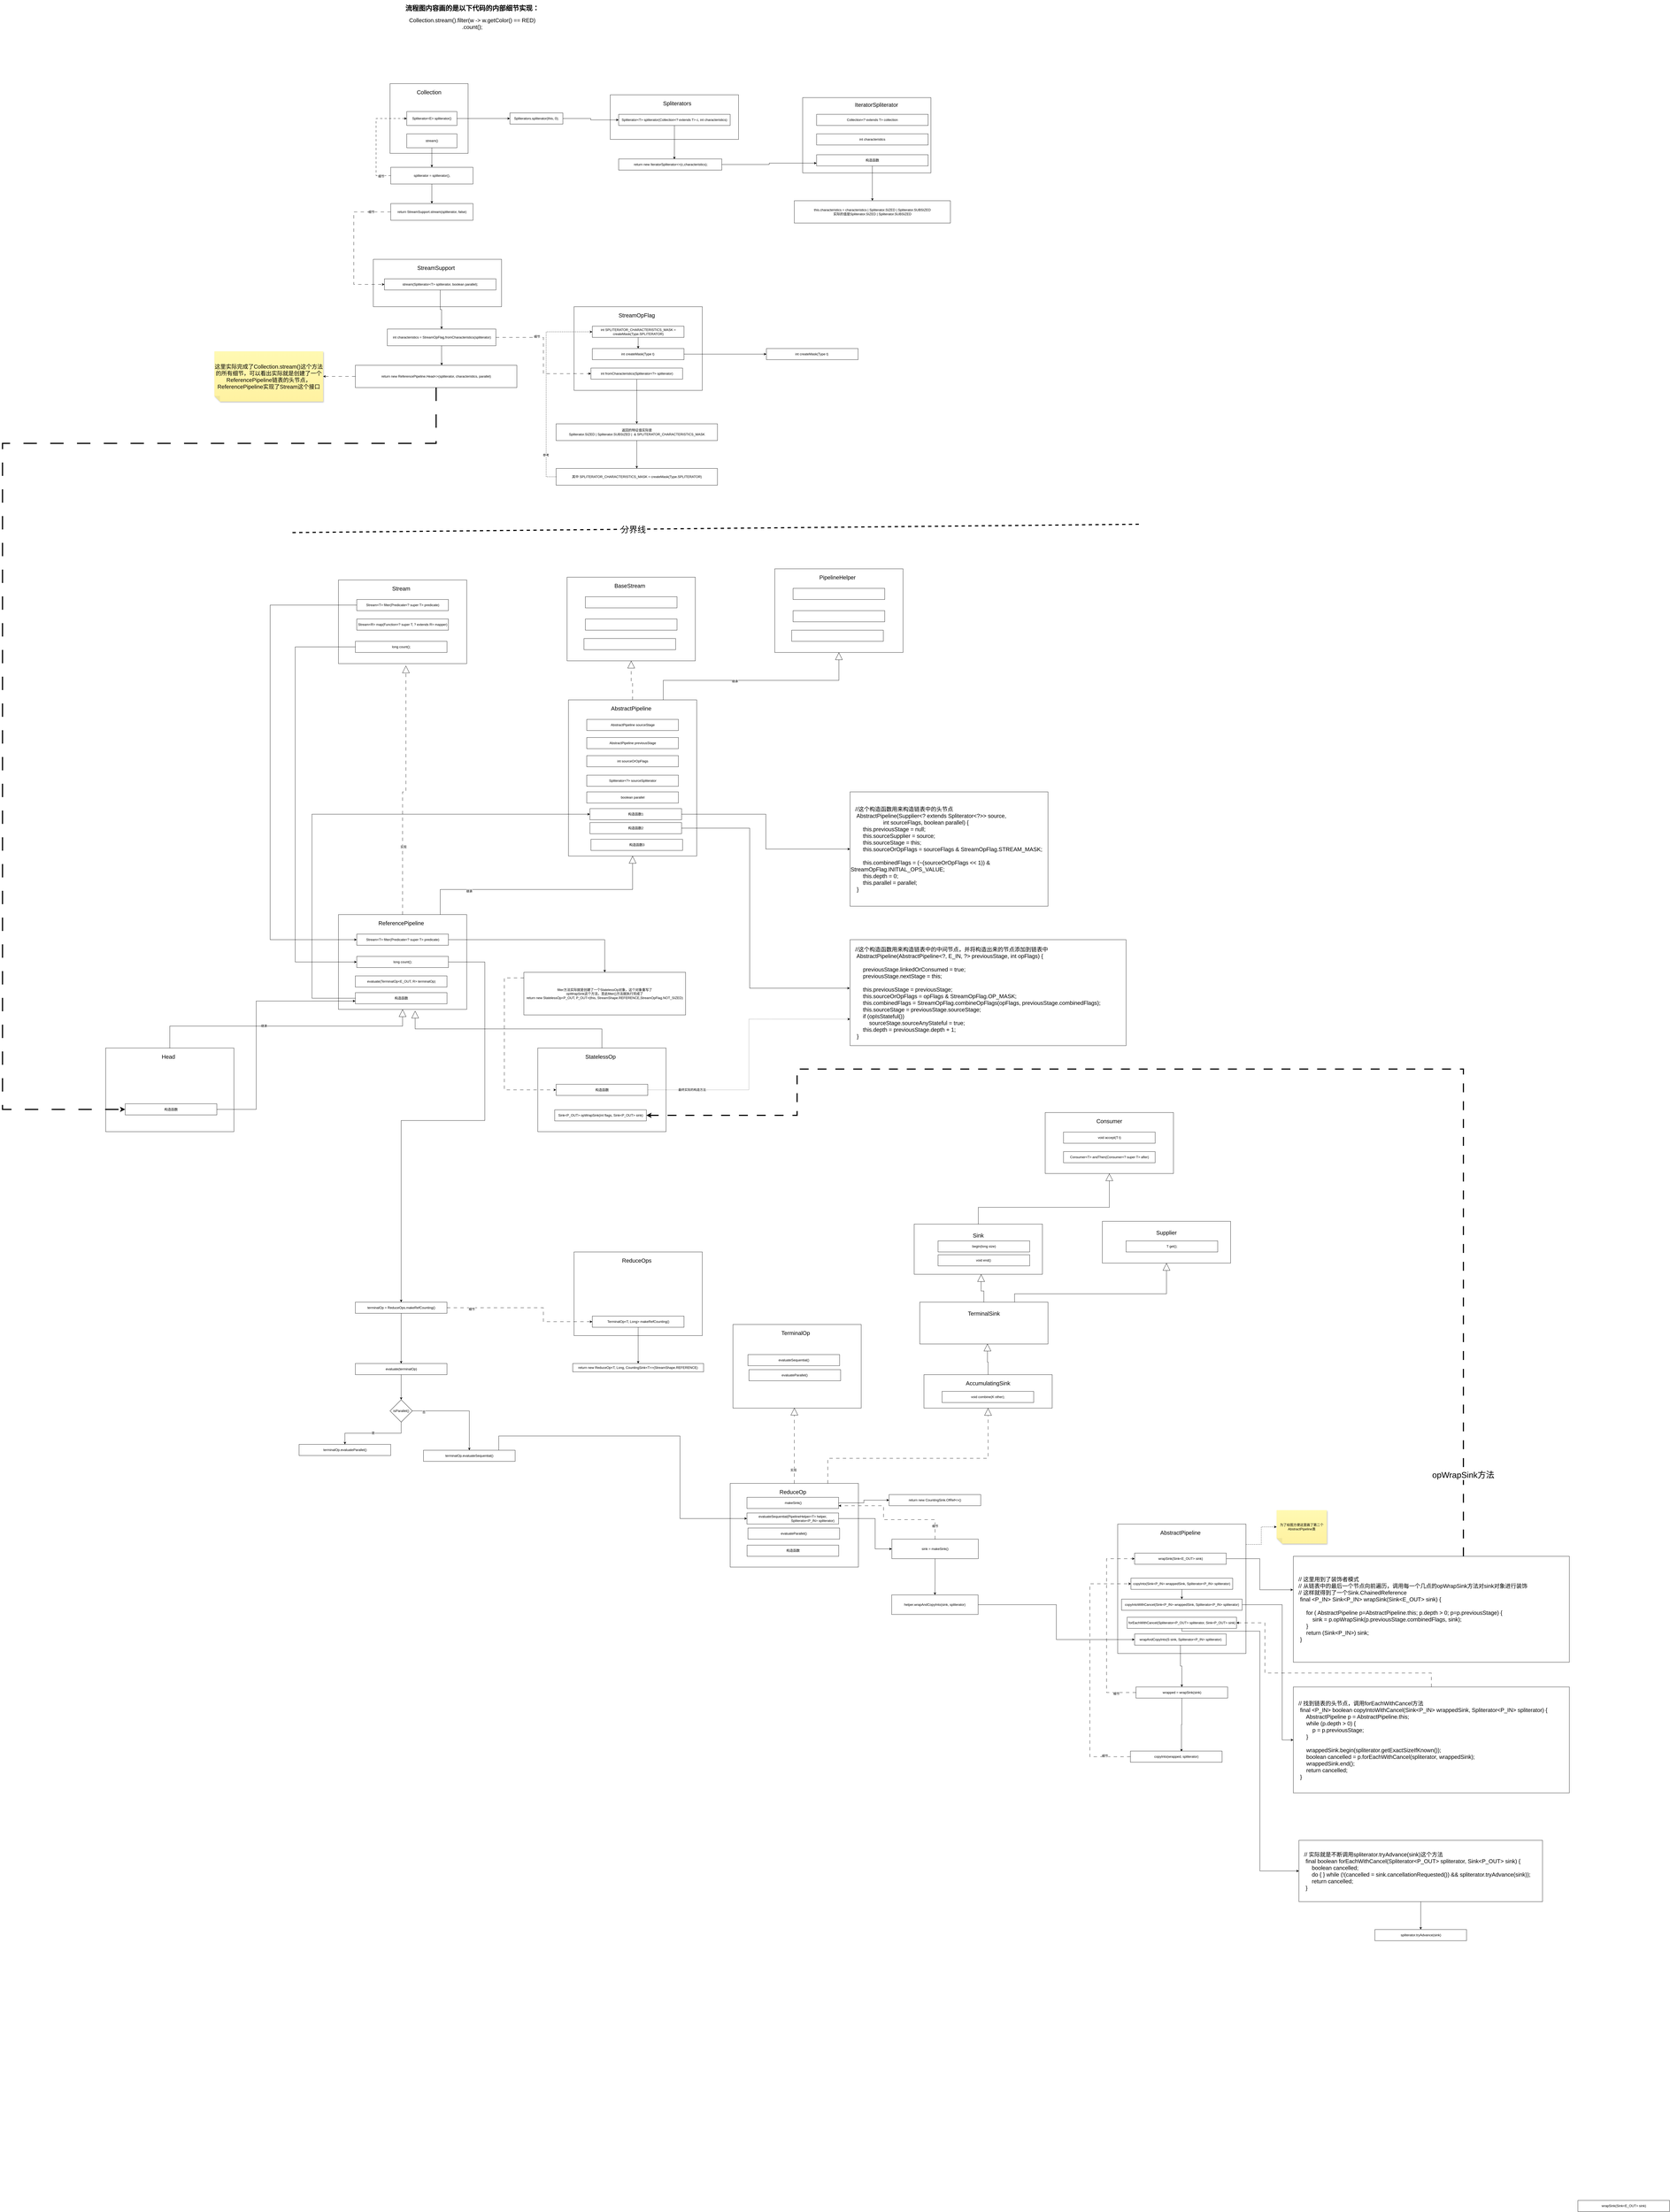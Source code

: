 <mxfile version="21.6.1" type="github">
  <diagram id="C5RBs43oDa-KdzZeNtuy" name="Page-1">
    <mxGraphModel dx="3467" dy="1033" grid="1" gridSize="10" guides="1" tooltips="1" connect="1" arrows="1" fold="1" page="1" pageScale="1" pageWidth="827" pageHeight="1169" math="0" shadow="0">
      <root>
        <mxCell id="WIyWlLk6GJQsqaUBKTNV-0" />
        <mxCell id="WIyWlLk6GJQsqaUBKTNV-1" parent="WIyWlLk6GJQsqaUBKTNV-0" />
        <mxCell id="cCdiUOHsCKcT_TOrJg50-2" value="&lt;h1&gt;流程图内容画的是以下代码的内部细节实现：&lt;/h1&gt;&lt;div style=&quot;border-color: var(--border-color); font-size: 20px; text-align: center;&quot;&gt;Collection.stream()&lt;span style=&quot;background-color: initial;&quot;&gt;.filter(w -&amp;gt; w.getColor() == RED)&lt;/span&gt;&lt;/div&gt;&lt;div style=&quot;border-color: var(--border-color); font-size: 20px; text-align: center;&quot;&gt;&lt;span style=&quot;background-color: initial;&quot;&gt;.count&lt;/span&gt;&lt;span style=&quot;background-color: initial;&quot;&gt;();&lt;/span&gt;&lt;/div&gt;" style="text;html=1;strokeColor=none;fillColor=none;spacing=5;spacingTop=-20;whiteSpace=wrap;overflow=hidden;rounded=0;" parent="WIyWlLk6GJQsqaUBKTNV-1" vertex="1">
          <mxGeometry x="160" y="30" width="560" height="160" as="geometry" />
        </mxCell>
        <mxCell id="cCdiUOHsCKcT_TOrJg50-3" value="" style="rounded=0;whiteSpace=wrap;html=1;fontSize=20;" parent="WIyWlLk6GJQsqaUBKTNV-1" vertex="1">
          <mxGeometry x="110" y="320" width="280" height="250" as="geometry" />
        </mxCell>
        <mxCell id="cCdiUOHsCKcT_TOrJg50-5" value="Collection" style="text;html=1;strokeColor=none;fillColor=none;align=center;verticalAlign=middle;whiteSpace=wrap;rounded=0;fontSize=20;" parent="WIyWlLk6GJQsqaUBKTNV-1" vertex="1">
          <mxGeometry x="190" y="330" width="120" height="40" as="geometry" />
        </mxCell>
        <mxCell id="cCdiUOHsCKcT_TOrJg50-11" style="edgeStyle=orthogonalEdgeStyle;rounded=0;orthogonalLoop=1;jettySize=auto;html=1;" parent="WIyWlLk6GJQsqaUBKTNV-1" source="cCdiUOHsCKcT_TOrJg50-6" target="cCdiUOHsCKcT_TOrJg50-8" edge="1">
          <mxGeometry relative="1" as="geometry" />
        </mxCell>
        <mxCell id="cCdiUOHsCKcT_TOrJg50-6" value="stream()" style="rounded=0;whiteSpace=wrap;html=1;" parent="WIyWlLk6GJQsqaUBKTNV-1" vertex="1">
          <mxGeometry x="170" y="500" width="180" height="50" as="geometry" />
        </mxCell>
        <mxCell id="cCdiUOHsCKcT_TOrJg50-14" style="edgeStyle=orthogonalEdgeStyle;rounded=0;orthogonalLoop=1;jettySize=auto;html=1;entryX=0;entryY=0.5;entryDx=0;entryDy=0;dashed=1;dashPattern=8 8;" parent="WIyWlLk6GJQsqaUBKTNV-1" source="cCdiUOHsCKcT_TOrJg50-8" target="cCdiUOHsCKcT_TOrJg50-12" edge="1">
          <mxGeometry relative="1" as="geometry">
            <Array as="points">
              <mxPoint x="60" y="650" />
              <mxPoint x="60" y="445" />
            </Array>
          </mxGeometry>
        </mxCell>
        <mxCell id="cCdiUOHsCKcT_TOrJg50-15" value="细节" style="edgeLabel;html=1;align=center;verticalAlign=middle;resizable=0;points=[];" parent="cCdiUOHsCKcT_TOrJg50-14" vertex="1" connectable="0">
          <mxGeometry x="-0.807" y="2" relative="1" as="geometry">
            <mxPoint x="1" as="offset" />
          </mxGeometry>
        </mxCell>
        <mxCell id="cCdiUOHsCKcT_TOrJg50-52" style="edgeStyle=orthogonalEdgeStyle;rounded=0;orthogonalLoop=1;jettySize=auto;html=1;" parent="WIyWlLk6GJQsqaUBKTNV-1" source="cCdiUOHsCKcT_TOrJg50-8" target="cCdiUOHsCKcT_TOrJg50-51" edge="1">
          <mxGeometry relative="1" as="geometry" />
        </mxCell>
        <mxCell id="cCdiUOHsCKcT_TOrJg50-8" value="spliterator = spliterator()," style="rounded=0;whiteSpace=wrap;html=1;" parent="WIyWlLk6GJQsqaUBKTNV-1" vertex="1">
          <mxGeometry x="112.5" y="620" width="295" height="60" as="geometry" />
        </mxCell>
        <mxCell id="cCdiUOHsCKcT_TOrJg50-17" style="edgeStyle=orthogonalEdgeStyle;rounded=0;orthogonalLoop=1;jettySize=auto;html=1;entryX=0;entryY=0.5;entryDx=0;entryDy=0;" parent="WIyWlLk6GJQsqaUBKTNV-1" source="cCdiUOHsCKcT_TOrJg50-12" target="cCdiUOHsCKcT_TOrJg50-16" edge="1">
          <mxGeometry relative="1" as="geometry" />
        </mxCell>
        <mxCell id="cCdiUOHsCKcT_TOrJg50-12" value="Spliterator&amp;lt;E&amp;gt; spliterator()" style="rounded=0;whiteSpace=wrap;html=1;" parent="WIyWlLk6GJQsqaUBKTNV-1" vertex="1">
          <mxGeometry x="170" y="420" width="180" height="50" as="geometry" />
        </mxCell>
        <mxCell id="cCdiUOHsCKcT_TOrJg50-16" value="Spliterators.spliterator(this, 0);" style="rounded=0;whiteSpace=wrap;html=1;" parent="WIyWlLk6GJQsqaUBKTNV-1" vertex="1">
          <mxGeometry x="540" y="425" width="190" height="40" as="geometry" />
        </mxCell>
        <mxCell id="cCdiUOHsCKcT_TOrJg50-18" value="" style="rounded=0;whiteSpace=wrap;html=1;fontSize=20;" parent="WIyWlLk6GJQsqaUBKTNV-1" vertex="1">
          <mxGeometry x="900" y="360" width="460" height="160" as="geometry" />
        </mxCell>
        <mxCell id="cCdiUOHsCKcT_TOrJg50-19" value="Spliterators" style="text;html=1;strokeColor=none;fillColor=none;align=center;verticalAlign=middle;whiteSpace=wrap;rounded=0;fontSize=20;" parent="WIyWlLk6GJQsqaUBKTNV-1" vertex="1">
          <mxGeometry x="1080" y="370" width="120" height="40" as="geometry" />
        </mxCell>
        <mxCell id="cCdiUOHsCKcT_TOrJg50-28" style="edgeStyle=orthogonalEdgeStyle;rounded=0;orthogonalLoop=1;jettySize=auto;html=1;entryX=0.54;entryY=0.025;entryDx=0;entryDy=0;entryPerimeter=0;" parent="WIyWlLk6GJQsqaUBKTNV-1" source="cCdiUOHsCKcT_TOrJg50-25" target="cCdiUOHsCKcT_TOrJg50-27" edge="1">
          <mxGeometry relative="1" as="geometry" />
        </mxCell>
        <mxCell id="cCdiUOHsCKcT_TOrJg50-25" value="&lt;div&gt;Spliterator&amp;lt;T&amp;gt; spliterator(Collection&amp;lt;? extends T&amp;gt; c,&amp;nbsp;&lt;span style=&quot;background-color: initial;&quot;&gt;int characteristics)&lt;/span&gt;&lt;/div&gt;" style="rounded=0;whiteSpace=wrap;html=1;" parent="WIyWlLk6GJQsqaUBKTNV-1" vertex="1">
          <mxGeometry x="930" y="430" width="400" height="40" as="geometry" />
        </mxCell>
        <mxCell id="cCdiUOHsCKcT_TOrJg50-26" style="edgeStyle=orthogonalEdgeStyle;rounded=0;orthogonalLoop=1;jettySize=auto;html=1;" parent="WIyWlLk6GJQsqaUBKTNV-1" source="cCdiUOHsCKcT_TOrJg50-16" target="cCdiUOHsCKcT_TOrJg50-25" edge="1">
          <mxGeometry relative="1" as="geometry" />
        </mxCell>
        <mxCell id="cCdiUOHsCKcT_TOrJg50-27" value="&lt;div&gt;&amp;nbsp;return new IteratorSpliterator&amp;lt;&amp;gt;(c,&lt;span style=&quot;background-color: initial;&quot;&gt;characteristics);&lt;/span&gt;&lt;/div&gt;" style="rounded=0;whiteSpace=wrap;html=1;" parent="WIyWlLk6GJQsqaUBKTNV-1" vertex="1">
          <mxGeometry x="930" y="590" width="370" height="40" as="geometry" />
        </mxCell>
        <mxCell id="cCdiUOHsCKcT_TOrJg50-29" value="" style="rounded=0;whiteSpace=wrap;html=1;fontSize=20;" parent="WIyWlLk6GJQsqaUBKTNV-1" vertex="1">
          <mxGeometry x="1590" y="370" width="460" height="270" as="geometry" />
        </mxCell>
        <mxCell id="cCdiUOHsCKcT_TOrJg50-30" value="IteratorSpliterator" style="text;html=1;strokeColor=none;fillColor=none;align=center;verticalAlign=middle;whiteSpace=wrap;rounded=0;fontSize=20;" parent="WIyWlLk6GJQsqaUBKTNV-1" vertex="1">
          <mxGeometry x="1770" y="380" width="170" height="30" as="geometry" />
        </mxCell>
        <mxCell id="cCdiUOHsCKcT_TOrJg50-38" style="edgeStyle=orthogonalEdgeStyle;rounded=0;orthogonalLoop=1;jettySize=auto;html=1;" parent="WIyWlLk6GJQsqaUBKTNV-1" source="cCdiUOHsCKcT_TOrJg50-31" target="cCdiUOHsCKcT_TOrJg50-37" edge="1">
          <mxGeometry relative="1" as="geometry" />
        </mxCell>
        <mxCell id="cCdiUOHsCKcT_TOrJg50-31" value="&lt;div&gt;构造函数&lt;/div&gt;" style="rounded=0;whiteSpace=wrap;html=1;" parent="WIyWlLk6GJQsqaUBKTNV-1" vertex="1">
          <mxGeometry x="1640" y="575" width="400" height="40" as="geometry" />
        </mxCell>
        <mxCell id="cCdiUOHsCKcT_TOrJg50-32" value="&lt;div&gt;Collection&amp;lt;? extends T&amp;gt; collection&lt;/div&gt;" style="rounded=0;whiteSpace=wrap;html=1;" parent="WIyWlLk6GJQsqaUBKTNV-1" vertex="1">
          <mxGeometry x="1640" y="430" width="400" height="40" as="geometry" />
        </mxCell>
        <mxCell id="cCdiUOHsCKcT_TOrJg50-33" value="&lt;div&gt;int characteristics&lt;/div&gt;" style="rounded=0;whiteSpace=wrap;html=1;" parent="WIyWlLk6GJQsqaUBKTNV-1" vertex="1">
          <mxGeometry x="1640" y="500" width="400" height="40" as="geometry" />
        </mxCell>
        <mxCell id="cCdiUOHsCKcT_TOrJg50-34" style="edgeStyle=orthogonalEdgeStyle;rounded=0;orthogonalLoop=1;jettySize=auto;html=1;entryX=0;entryY=0.75;entryDx=0;entryDy=0;" parent="WIyWlLk6GJQsqaUBKTNV-1" source="cCdiUOHsCKcT_TOrJg50-27" target="cCdiUOHsCKcT_TOrJg50-31" edge="1">
          <mxGeometry relative="1" as="geometry" />
        </mxCell>
        <mxCell id="cCdiUOHsCKcT_TOrJg50-73" style="edgeStyle=orthogonalEdgeStyle;rounded=0;orthogonalLoop=1;jettySize=auto;html=1;dashed=1;dashPattern=12 12;" parent="WIyWlLk6GJQsqaUBKTNV-1" source="cCdiUOHsCKcT_TOrJg50-35" target="cCdiUOHsCKcT_TOrJg50-72" edge="1">
          <mxGeometry relative="1" as="geometry" />
        </mxCell>
        <mxCell id="cCdiUOHsCKcT_TOrJg50-35" value="&lt;div&gt;&lt;/div&gt;return new ReferencePipeline.Head&amp;lt;&amp;gt;(spliterator, characteristics&lt;span style=&quot;background-color: initial;&quot;&gt;,&amp;nbsp;&lt;/span&gt;&lt;span style=&quot;background-color: initial;&quot;&gt;parallel)&lt;/span&gt;" style="rounded=0;whiteSpace=wrap;html=1;" parent="WIyWlLk6GJQsqaUBKTNV-1" vertex="1">
          <mxGeometry x="-14.47" y="1330" width="579.37" height="80" as="geometry" />
        </mxCell>
        <mxCell id="cCdiUOHsCKcT_TOrJg50-37" value="&lt;div&gt;&lt;/div&gt;this.characteristics =&amp;nbsp;&lt;span style=&quot;background-color: initial;&quot;&gt;characteristics | Spliterator.SIZED | Spliterator.SUBSIZED&lt;br&gt;实际的值是Spliterator.SIZED | Spliterator.SUBSIZED&lt;br&gt;&lt;/span&gt;" style="rounded=0;whiteSpace=wrap;html=1;" parent="WIyWlLk6GJQsqaUBKTNV-1" vertex="1">
          <mxGeometry x="1560" y="740" width="560" height="80" as="geometry" />
        </mxCell>
        <mxCell id="cCdiUOHsCKcT_TOrJg50-44" style="edgeStyle=orthogonalEdgeStyle;rounded=0;orthogonalLoop=1;jettySize=auto;html=1;entryX=0.5;entryY=0;entryDx=0;entryDy=0;" parent="WIyWlLk6GJQsqaUBKTNV-1" source="cCdiUOHsCKcT_TOrJg50-39" edge="1">
          <mxGeometry relative="1" as="geometry">
            <mxPoint x="295.215" y="1330" as="targetPoint" />
          </mxGeometry>
        </mxCell>
        <mxCell id="cCdiUOHsCKcT_TOrJg50-39" value="&amp;nbsp;int&amp;nbsp;characteristics&lt;span style=&quot;background-color: initial;&quot;&gt;&amp;nbsp;= StreamOpFlag.fromCharacteristics(spliterator)&lt;/span&gt;" style="rounded=0;whiteSpace=wrap;html=1;" parent="WIyWlLk6GJQsqaUBKTNV-1" vertex="1">
          <mxGeometry x="100.22" y="1200" width="389.37" height="60" as="geometry" />
        </mxCell>
        <mxCell id="cCdiUOHsCKcT_TOrJg50-45" value="" style="rounded=0;whiteSpace=wrap;html=1;fontSize=20;" parent="WIyWlLk6GJQsqaUBKTNV-1" vertex="1">
          <mxGeometry x="50" y="950" width="460" height="170" as="geometry" />
        </mxCell>
        <mxCell id="cCdiUOHsCKcT_TOrJg50-46" value="StreamSupport" style="text;html=1;strokeColor=none;fillColor=none;align=center;verticalAlign=middle;whiteSpace=wrap;rounded=0;fontSize=20;" parent="WIyWlLk6GJQsqaUBKTNV-1" vertex="1">
          <mxGeometry x="180" y="960" width="190" height="40" as="geometry" />
        </mxCell>
        <mxCell id="cCdiUOHsCKcT_TOrJg50-56" style="edgeStyle=orthogonalEdgeStyle;rounded=0;orthogonalLoop=1;jettySize=auto;html=1;" parent="WIyWlLk6GJQsqaUBKTNV-1" source="cCdiUOHsCKcT_TOrJg50-48" target="cCdiUOHsCKcT_TOrJg50-39" edge="1">
          <mxGeometry relative="1" as="geometry" />
        </mxCell>
        <mxCell id="cCdiUOHsCKcT_TOrJg50-48" value="stream(Spliterator&amp;lt;T&amp;gt; spliterator, boolean parallel);" style="rounded=0;whiteSpace=wrap;html=1;" parent="WIyWlLk6GJQsqaUBKTNV-1" vertex="1">
          <mxGeometry x="90" y="1020" width="400" height="40" as="geometry" />
        </mxCell>
        <mxCell id="cCdiUOHsCKcT_TOrJg50-51" value="return StreamSupport.stream(spliterator, false)" style="rounded=0;whiteSpace=wrap;html=1;" parent="WIyWlLk6GJQsqaUBKTNV-1" vertex="1">
          <mxGeometry x="112.5" y="750" width="295" height="60" as="geometry" />
        </mxCell>
        <mxCell id="cCdiUOHsCKcT_TOrJg50-53" style="edgeStyle=orthogonalEdgeStyle;rounded=0;orthogonalLoop=1;jettySize=auto;html=1;entryX=0;entryY=0.5;entryDx=0;entryDy=0;dashed=1;dashPattern=12 12;" parent="WIyWlLk6GJQsqaUBKTNV-1" source="cCdiUOHsCKcT_TOrJg50-51" target="cCdiUOHsCKcT_TOrJg50-48" edge="1">
          <mxGeometry relative="1" as="geometry">
            <Array as="points">
              <mxPoint x="-20" y="780" />
              <mxPoint x="-20" y="1040" />
            </Array>
          </mxGeometry>
        </mxCell>
        <mxCell id="cCdiUOHsCKcT_TOrJg50-54" value="细节" style="edgeLabel;html=1;align=center;verticalAlign=middle;resizable=0;points=[];" parent="cCdiUOHsCKcT_TOrJg50-53" vertex="1" connectable="0">
          <mxGeometry x="-0.72" relative="1" as="geometry">
            <mxPoint x="1" as="offset" />
          </mxGeometry>
        </mxCell>
        <mxCell id="cCdiUOHsCKcT_TOrJg50-65" style="edgeStyle=orthogonalEdgeStyle;rounded=0;orthogonalLoop=1;jettySize=auto;html=1;" parent="WIyWlLk6GJQsqaUBKTNV-1" source="cCdiUOHsCKcT_TOrJg50-57" target="cCdiUOHsCKcT_TOrJg50-64" edge="1">
          <mxGeometry relative="1" as="geometry" />
        </mxCell>
        <mxCell id="cCdiUOHsCKcT_TOrJg50-57" value="返回的特征值实际是&lt;br&gt;Spliterator.SIZED | Spliterator.SUBSIZED |&amp;nbsp;&amp;nbsp;&amp;amp; SPLITERATOR_CHARACTERISTICS_MASK" style="rounded=0;whiteSpace=wrap;html=1;" parent="WIyWlLk6GJQsqaUBKTNV-1" vertex="1">
          <mxGeometry x="705.62" y="1540" width="578.75" height="60" as="geometry" />
        </mxCell>
        <mxCell id="cCdiUOHsCKcT_TOrJg50-58" value="" style="rounded=0;whiteSpace=wrap;html=1;fontSize=20;" parent="WIyWlLk6GJQsqaUBKTNV-1" vertex="1">
          <mxGeometry x="770" y="1120" width="460" height="300" as="geometry" />
        </mxCell>
        <mxCell id="cCdiUOHsCKcT_TOrJg50-59" value="StreamOpFlag" style="text;html=1;strokeColor=none;fillColor=none;align=center;verticalAlign=middle;whiteSpace=wrap;rounded=0;fontSize=20;" parent="WIyWlLk6GJQsqaUBKTNV-1" vertex="1">
          <mxGeometry x="900" y="1130" width="190" height="40" as="geometry" />
        </mxCell>
        <mxCell id="cCdiUOHsCKcT_TOrJg50-61" style="edgeStyle=orthogonalEdgeStyle;rounded=0;orthogonalLoop=1;jettySize=auto;html=1;" parent="WIyWlLk6GJQsqaUBKTNV-1" source="cCdiUOHsCKcT_TOrJg50-41" target="cCdiUOHsCKcT_TOrJg50-57" edge="1">
          <mxGeometry relative="1" as="geometry" />
        </mxCell>
        <mxCell id="cCdiUOHsCKcT_TOrJg50-41" value="int fromCharacteristics(Spliterator&amp;lt;?&amp;gt; spliterator)" style="rounded=0;whiteSpace=wrap;html=1;" parent="WIyWlLk6GJQsqaUBKTNV-1" vertex="1">
          <mxGeometry x="830.62" y="1340" width="328.75" height="40" as="geometry" />
        </mxCell>
        <mxCell id="cCdiUOHsCKcT_TOrJg50-42" style="edgeStyle=orthogonalEdgeStyle;rounded=0;orthogonalLoop=1;jettySize=auto;html=1;entryX=0;entryY=0.5;entryDx=0;entryDy=0;dashed=1;dashPattern=12 12;" parent="WIyWlLk6GJQsqaUBKTNV-1" source="cCdiUOHsCKcT_TOrJg50-39" target="cCdiUOHsCKcT_TOrJg50-41" edge="1">
          <mxGeometry relative="1" as="geometry" />
        </mxCell>
        <mxCell id="cCdiUOHsCKcT_TOrJg50-43" value="细节" style="edgeLabel;html=1;align=center;verticalAlign=middle;resizable=0;points=[];" parent="cCdiUOHsCKcT_TOrJg50-42" vertex="1" connectable="0">
          <mxGeometry x="-0.371" y="3" relative="1" as="geometry">
            <mxPoint x="-1" as="offset" />
          </mxGeometry>
        </mxCell>
        <mxCell id="cCdiUOHsCKcT_TOrJg50-71" style="edgeStyle=orthogonalEdgeStyle;rounded=0;orthogonalLoop=1;jettySize=auto;html=1;" parent="WIyWlLk6GJQsqaUBKTNV-1" source="cCdiUOHsCKcT_TOrJg50-63" target="cCdiUOHsCKcT_TOrJg50-70" edge="1">
          <mxGeometry relative="1" as="geometry" />
        </mxCell>
        <mxCell id="cCdiUOHsCKcT_TOrJg50-63" value="int createMask(Type t)&amp;nbsp;" style="rounded=0;whiteSpace=wrap;html=1;" parent="WIyWlLk6GJQsqaUBKTNV-1" vertex="1">
          <mxGeometry x="835.62" y="1270" width="328.75" height="40" as="geometry" />
        </mxCell>
        <mxCell id="cCdiUOHsCKcT_TOrJg50-64" value="其中 SPLITERATOR_CHARACTERISTICS_MASK = createMask(Type.SPLITERATOR)" style="rounded=0;whiteSpace=wrap;html=1;" parent="WIyWlLk6GJQsqaUBKTNV-1" vertex="1">
          <mxGeometry x="705.62" y="1700" width="578.75" height="60" as="geometry" />
        </mxCell>
        <mxCell id="cCdiUOHsCKcT_TOrJg50-67" style="edgeStyle=orthogonalEdgeStyle;rounded=0;orthogonalLoop=1;jettySize=auto;html=1;entryX=0.5;entryY=0;entryDx=0;entryDy=0;" parent="WIyWlLk6GJQsqaUBKTNV-1" source="cCdiUOHsCKcT_TOrJg50-66" target="cCdiUOHsCKcT_TOrJg50-63" edge="1">
          <mxGeometry relative="1" as="geometry" />
        </mxCell>
        <mxCell id="cCdiUOHsCKcT_TOrJg50-66" value="int SPLITERATOR_CHARACTERISTICS_MASK = createMask(Type.SPLITERATOR)" style="rounded=0;whiteSpace=wrap;html=1;" parent="WIyWlLk6GJQsqaUBKTNV-1" vertex="1">
          <mxGeometry x="835.62" y="1190" width="328.75" height="40" as="geometry" />
        </mxCell>
        <mxCell id="cCdiUOHsCKcT_TOrJg50-68" style="edgeStyle=orthogonalEdgeStyle;rounded=0;orthogonalLoop=1;jettySize=auto;html=1;entryX=0;entryY=0.5;entryDx=0;entryDy=0;dashed=1;" parent="WIyWlLk6GJQsqaUBKTNV-1" source="cCdiUOHsCKcT_TOrJg50-64" target="cCdiUOHsCKcT_TOrJg50-66" edge="1">
          <mxGeometry relative="1" as="geometry">
            <Array as="points">
              <mxPoint x="670" y="1730" />
              <mxPoint x="670" y="1210" />
            </Array>
          </mxGeometry>
        </mxCell>
        <mxCell id="cCdiUOHsCKcT_TOrJg50-69" value="参考" style="edgeLabel;html=1;align=center;verticalAlign=middle;resizable=0;points=[];" parent="cCdiUOHsCKcT_TOrJg50-68" vertex="1" connectable="0">
          <mxGeometry x="-0.684" y="1" relative="1" as="geometry">
            <mxPoint as="offset" />
          </mxGeometry>
        </mxCell>
        <mxCell id="cCdiUOHsCKcT_TOrJg50-70" value="int createMask(Type t)&amp;nbsp;" style="rounded=0;whiteSpace=wrap;html=1;" parent="WIyWlLk6GJQsqaUBKTNV-1" vertex="1">
          <mxGeometry x="1460" y="1270" width="328.75" height="40" as="geometry" />
        </mxCell>
        <mxCell id="cCdiUOHsCKcT_TOrJg50-72" value="这里实际完成了Collection.stream()这个方法的所有细节，可以看出实际就是创建了一个ReferencePipeline链表的头节点，ReferencePipeline实现了Stream这个接口" style="shape=note;whiteSpace=wrap;html=1;backgroundOutline=1;fontColor=#000000;darkOpacity=0.05;fillColor=#FFF9B2;strokeColor=none;fillStyle=solid;direction=west;gradientDirection=north;gradientColor=#FFF2A1;shadow=1;size=20;pointerEvents=1;fontSize=20;" parent="WIyWlLk6GJQsqaUBKTNV-1" vertex="1">
          <mxGeometry x="-520" y="1280" width="390" height="180" as="geometry" />
        </mxCell>
        <mxCell id="cCdiUOHsCKcT_TOrJg50-74" value="" style="endArrow=none;dashed=1;html=1;rounded=0;strokeWidth=4;" parent="WIyWlLk6GJQsqaUBKTNV-1" edge="1">
          <mxGeometry width="50" height="50" relative="1" as="geometry">
            <mxPoint x="-240" y="1930" as="sourcePoint" />
            <mxPoint x="2807.5" y="1900" as="targetPoint" />
          </mxGeometry>
        </mxCell>
        <mxCell id="cCdiUOHsCKcT_TOrJg50-75" value="分界线" style="edgeLabel;html=1;align=center;verticalAlign=middle;resizable=0;points=[];fontSize=30;" parent="cCdiUOHsCKcT_TOrJg50-74" vertex="1" connectable="0">
          <mxGeometry x="-0.198" y="-1" relative="1" as="geometry">
            <mxPoint as="offset" />
          </mxGeometry>
        </mxCell>
        <mxCell id="cCdiUOHsCKcT_TOrJg50-95" style="edgeStyle=orthogonalEdgeStyle;rounded=0;orthogonalLoop=1;jettySize=auto;html=1;entryX=0.526;entryY=1.024;entryDx=0;entryDy=0;entryPerimeter=0;endArrow=block;endFill=0;endSize=24;dashed=1;dashPattern=12 12;" parent="WIyWlLk6GJQsqaUBKTNV-1" source="cCdiUOHsCKcT_TOrJg50-76" target="cCdiUOHsCKcT_TOrJg50-90" edge="1">
          <mxGeometry relative="1" as="geometry" />
        </mxCell>
        <mxCell id="cCdiUOHsCKcT_TOrJg50-96" value="实现" style="edgeLabel;html=1;align=center;verticalAlign=middle;resizable=0;points=[];" parent="cCdiUOHsCKcT_TOrJg50-95" vertex="1" connectable="0">
          <mxGeometry x="-0.463" y="-3" relative="1" as="geometry">
            <mxPoint as="offset" />
          </mxGeometry>
        </mxCell>
        <mxCell id="cCdiUOHsCKcT_TOrJg50-102" style="edgeStyle=orthogonalEdgeStyle;rounded=0;orthogonalLoop=1;jettySize=auto;html=1;endArrow=block;endFill=0;endSize=24;" parent="WIyWlLk6GJQsqaUBKTNV-1" source="cCdiUOHsCKcT_TOrJg50-76" target="cCdiUOHsCKcT_TOrJg50-97" edge="1">
          <mxGeometry relative="1" as="geometry">
            <Array as="points">
              <mxPoint x="290" y="3210" />
              <mxPoint x="980" y="3210" />
            </Array>
          </mxGeometry>
        </mxCell>
        <mxCell id="cCdiUOHsCKcT_TOrJg50-103" value="继承" style="edgeLabel;html=1;align=center;verticalAlign=middle;resizable=0;points=[];" parent="cCdiUOHsCKcT_TOrJg50-102" vertex="1" connectable="0">
          <mxGeometry x="-0.568" y="-5" relative="1" as="geometry">
            <mxPoint x="-1" y="1" as="offset" />
          </mxGeometry>
        </mxCell>
        <mxCell id="cCdiUOHsCKcT_TOrJg50-76" value="" style="rounded=0;whiteSpace=wrap;html=1;fontSize=20;" parent="WIyWlLk6GJQsqaUBKTNV-1" vertex="1">
          <mxGeometry x="-75.01" y="3300" width="460" height="340" as="geometry" />
        </mxCell>
        <mxCell id="cCdiUOHsCKcT_TOrJg50-77" value="ReferencePipeline" style="text;html=1;strokeColor=none;fillColor=none;align=center;verticalAlign=middle;whiteSpace=wrap;rounded=0;fontSize=20;" parent="WIyWlLk6GJQsqaUBKTNV-1" vertex="1">
          <mxGeometry x="54.99" y="3310" width="190" height="40" as="geometry" />
        </mxCell>
        <mxCell id="cCdiUOHsCKcT_TOrJg50-78" value="构造函数" style="rounded=0;whiteSpace=wrap;html=1;" parent="WIyWlLk6GJQsqaUBKTNV-1" vertex="1">
          <mxGeometry x="-14.39" y="3580" width="328.75" height="40" as="geometry" />
        </mxCell>
        <mxCell id="iRvCuS9I5Wifw70GG740-22" style="edgeStyle=orthogonalEdgeStyle;rounded=0;orthogonalLoop=1;jettySize=auto;html=1;" edge="1" parent="WIyWlLk6GJQsqaUBKTNV-1" source="cCdiUOHsCKcT_TOrJg50-79" target="iRvCuS9I5Wifw70GG740-21">
          <mxGeometry relative="1" as="geometry">
            <Array as="points">
              <mxPoint x="450" y="3470" />
              <mxPoint x="450" y="4038.57" />
            </Array>
          </mxGeometry>
        </mxCell>
        <mxCell id="cCdiUOHsCKcT_TOrJg50-79" value="long count();" style="rounded=0;whiteSpace=wrap;html=1;" parent="WIyWlLk6GJQsqaUBKTNV-1" vertex="1">
          <mxGeometry x="-9.39" y="3450" width="328.75" height="40" as="geometry" />
        </mxCell>
        <mxCell id="cCdiUOHsCKcT_TOrJg50-131" style="edgeStyle=orthogonalEdgeStyle;rounded=0;orthogonalLoop=1;jettySize=auto;html=1;" parent="WIyWlLk6GJQsqaUBKTNV-1" source="cCdiUOHsCKcT_TOrJg50-81" target="cCdiUOHsCKcT_TOrJg50-130" edge="1">
          <mxGeometry relative="1" as="geometry" />
        </mxCell>
        <mxCell id="cCdiUOHsCKcT_TOrJg50-81" value="Stream&amp;lt;T&amp;gt; filter(Predicate&amp;lt;? super T&amp;gt; predicate)" style="rounded=0;whiteSpace=wrap;html=1;" parent="WIyWlLk6GJQsqaUBKTNV-1" vertex="1">
          <mxGeometry x="-9.39" y="3370" width="328.75" height="40" as="geometry" />
        </mxCell>
        <mxCell id="cCdiUOHsCKcT_TOrJg50-88" style="edgeStyle=orthogonalEdgeStyle;rounded=0;orthogonalLoop=1;jettySize=auto;html=1;entryX=0.5;entryY=1;entryDx=0;entryDy=0;endArrow=block;endFill=0;endSize=24;" parent="WIyWlLk6GJQsqaUBKTNV-1" source="cCdiUOHsCKcT_TOrJg50-82" target="cCdiUOHsCKcT_TOrJg50-76" edge="1">
          <mxGeometry relative="1" as="geometry">
            <Array as="points">
              <mxPoint x="-680" y="3700" />
              <mxPoint x="155" y="3700" />
            </Array>
          </mxGeometry>
        </mxCell>
        <mxCell id="cCdiUOHsCKcT_TOrJg50-89" value="继承" style="edgeLabel;html=1;align=center;verticalAlign=middle;resizable=0;points=[];" parent="cCdiUOHsCKcT_TOrJg50-88" vertex="1" connectable="0">
          <mxGeometry x="-0.144" y="1" relative="1" as="geometry">
            <mxPoint as="offset" />
          </mxGeometry>
        </mxCell>
        <mxCell id="cCdiUOHsCKcT_TOrJg50-82" value="" style="rounded=0;whiteSpace=wrap;html=1;fontSize=20;" parent="WIyWlLk6GJQsqaUBKTNV-1" vertex="1">
          <mxGeometry x="-910" y="3778.57" width="460" height="300" as="geometry" />
        </mxCell>
        <mxCell id="cCdiUOHsCKcT_TOrJg50-83" value="Head" style="text;html=1;strokeColor=none;fillColor=none;align=center;verticalAlign=middle;whiteSpace=wrap;rounded=0;fontSize=20;" parent="WIyWlLk6GJQsqaUBKTNV-1" vertex="1">
          <mxGeometry x="-780" y="3788.57" width="190" height="40" as="geometry" />
        </mxCell>
        <mxCell id="cCdiUOHsCKcT_TOrJg50-120" style="edgeStyle=orthogonalEdgeStyle;rounded=0;orthogonalLoop=1;jettySize=auto;html=1;entryX=0;entryY=0.75;entryDx=0;entryDy=0;" parent="WIyWlLk6GJQsqaUBKTNV-1" source="cCdiUOHsCKcT_TOrJg50-84" target="cCdiUOHsCKcT_TOrJg50-78" edge="1">
          <mxGeometry relative="1" as="geometry">
            <Array as="points">
              <mxPoint x="-370" y="3999" />
              <mxPoint x="-370" y="3610" />
            </Array>
          </mxGeometry>
        </mxCell>
        <mxCell id="cCdiUOHsCKcT_TOrJg50-84" value="构造函数" style="rounded=0;whiteSpace=wrap;html=1;" parent="WIyWlLk6GJQsqaUBKTNV-1" vertex="1">
          <mxGeometry x="-840" y="3978.57" width="328.75" height="40" as="geometry" />
        </mxCell>
        <mxCell id="cCdiUOHsCKcT_TOrJg50-90" value="" style="rounded=0;whiteSpace=wrap;html=1;fontSize=20;" parent="WIyWlLk6GJQsqaUBKTNV-1" vertex="1">
          <mxGeometry x="-75.01" y="2100" width="460" height="300" as="geometry" />
        </mxCell>
        <mxCell id="cCdiUOHsCKcT_TOrJg50-91" value="Stream" style="text;html=1;strokeColor=none;fillColor=none;align=center;verticalAlign=middle;whiteSpace=wrap;rounded=0;fontSize=20;" parent="WIyWlLk6GJQsqaUBKTNV-1" vertex="1">
          <mxGeometry x="54.99" y="2110" width="190" height="40" as="geometry" />
        </mxCell>
        <mxCell id="cCdiUOHsCKcT_TOrJg50-93" value="Stream&amp;lt;R&amp;gt; map(Function&amp;lt;? super T, ? extends R&amp;gt; mapper)" style="rounded=0;whiteSpace=wrap;html=1;" parent="WIyWlLk6GJQsqaUBKTNV-1" vertex="1">
          <mxGeometry x="-9.39" y="2240" width="328.75" height="40" as="geometry" />
        </mxCell>
        <mxCell id="cCdiUOHsCKcT_TOrJg50-132" style="edgeStyle=orthogonalEdgeStyle;rounded=0;orthogonalLoop=1;jettySize=auto;html=1;entryX=0;entryY=0.5;entryDx=0;entryDy=0;" parent="WIyWlLk6GJQsqaUBKTNV-1" source="cCdiUOHsCKcT_TOrJg50-94" target="cCdiUOHsCKcT_TOrJg50-81" edge="1">
          <mxGeometry relative="1" as="geometry">
            <Array as="points">
              <mxPoint x="-320" y="2190" />
              <mxPoint x="-320" y="3390" />
            </Array>
          </mxGeometry>
        </mxCell>
        <mxCell id="cCdiUOHsCKcT_TOrJg50-94" value="Stream&amp;lt;T&amp;gt; filter(Predicate&amp;lt;? super T&amp;gt; predicate)" style="rounded=0;whiteSpace=wrap;html=1;" parent="WIyWlLk6GJQsqaUBKTNV-1" vertex="1">
          <mxGeometry x="-9.39" y="2170" width="328.75" height="40" as="geometry" />
        </mxCell>
        <mxCell id="cCdiUOHsCKcT_TOrJg50-114" style="edgeStyle=orthogonalEdgeStyle;rounded=0;orthogonalLoop=1;jettySize=auto;html=1;entryX=0.5;entryY=1;entryDx=0;entryDy=0;endArrow=block;endFill=0;endSize=24;dashed=1;dashPattern=12 12;" parent="WIyWlLk6GJQsqaUBKTNV-1" source="cCdiUOHsCKcT_TOrJg50-97" target="cCdiUOHsCKcT_TOrJg50-104" edge="1">
          <mxGeometry relative="1" as="geometry" />
        </mxCell>
        <mxCell id="cCdiUOHsCKcT_TOrJg50-116" style="edgeStyle=orthogonalEdgeStyle;rounded=0;orthogonalLoop=1;jettySize=auto;html=1;entryX=0.5;entryY=1;entryDx=0;entryDy=0;endArrow=block;endFill=0;endSize=24;" parent="WIyWlLk6GJQsqaUBKTNV-1" source="cCdiUOHsCKcT_TOrJg50-97" target="cCdiUOHsCKcT_TOrJg50-109" edge="1">
          <mxGeometry relative="1" as="geometry">
            <Array as="points">
              <mxPoint x="1090" y="2460" />
              <mxPoint x="1720" y="2460" />
            </Array>
          </mxGeometry>
        </mxCell>
        <mxCell id="cCdiUOHsCKcT_TOrJg50-117" value="继承" style="edgeLabel;html=1;align=center;verticalAlign=middle;resizable=0;points=[];" parent="cCdiUOHsCKcT_TOrJg50-116" vertex="1" connectable="0">
          <mxGeometry x="-0.181" y="-3" relative="1" as="geometry">
            <mxPoint x="-1" as="offset" />
          </mxGeometry>
        </mxCell>
        <mxCell id="cCdiUOHsCKcT_TOrJg50-97" value="" style="rounded=0;whiteSpace=wrap;html=1;fontSize=20;" parent="WIyWlLk6GJQsqaUBKTNV-1" vertex="1">
          <mxGeometry x="750" y="2530" width="460" height="560" as="geometry" />
        </mxCell>
        <mxCell id="cCdiUOHsCKcT_TOrJg50-98" value="AbstractPipeline" style="text;html=1;strokeColor=none;fillColor=none;align=center;verticalAlign=middle;whiteSpace=wrap;rounded=0;fontSize=20;" parent="WIyWlLk6GJQsqaUBKTNV-1" vertex="1">
          <mxGeometry x="880" y="2540" width="190" height="40" as="geometry" />
        </mxCell>
        <mxCell id="cCdiUOHsCKcT_TOrJg50-129" style="edgeStyle=orthogonalEdgeStyle;rounded=0;orthogonalLoop=1;jettySize=auto;html=1;" parent="WIyWlLk6GJQsqaUBKTNV-1" source="cCdiUOHsCKcT_TOrJg50-99" target="cCdiUOHsCKcT_TOrJg50-126" edge="1">
          <mxGeometry relative="1" as="geometry" />
        </mxCell>
        <mxCell id="cCdiUOHsCKcT_TOrJg50-99" value="构造函数1" style="rounded=0;whiteSpace=wrap;html=1;" parent="WIyWlLk6GJQsqaUBKTNV-1" vertex="1">
          <mxGeometry x="827" y="2920" width="328.75" height="40" as="geometry" />
        </mxCell>
        <mxCell id="cCdiUOHsCKcT_TOrJg50-100" value="AbstractPipeline previousStage" style="rounded=0;whiteSpace=wrap;html=1;" parent="WIyWlLk6GJQsqaUBKTNV-1" vertex="1">
          <mxGeometry x="815.62" y="2665" width="328.75" height="40" as="geometry" />
        </mxCell>
        <mxCell id="cCdiUOHsCKcT_TOrJg50-101" value="AbstractPipeline sourceStage" style="rounded=0;whiteSpace=wrap;html=1;" parent="WIyWlLk6GJQsqaUBKTNV-1" vertex="1">
          <mxGeometry x="815.62" y="2600" width="328.75" height="40" as="geometry" />
        </mxCell>
        <mxCell id="cCdiUOHsCKcT_TOrJg50-104" value="" style="rounded=0;whiteSpace=wrap;html=1;fontSize=20;" parent="WIyWlLk6GJQsqaUBKTNV-1" vertex="1">
          <mxGeometry x="744.99" y="2090" width="460" height="300" as="geometry" />
        </mxCell>
        <mxCell id="cCdiUOHsCKcT_TOrJg50-105" value="BaseStream" style="text;html=1;strokeColor=none;fillColor=none;align=center;verticalAlign=middle;whiteSpace=wrap;rounded=0;fontSize=20;" parent="WIyWlLk6GJQsqaUBKTNV-1" vertex="1">
          <mxGeometry x="874.99" y="2100" width="190" height="40" as="geometry" />
        </mxCell>
        <mxCell id="cCdiUOHsCKcT_TOrJg50-106" value="" style="rounded=0;whiteSpace=wrap;html=1;" parent="WIyWlLk6GJQsqaUBKTNV-1" vertex="1">
          <mxGeometry x="805.61" y="2310" width="328.75" height="40" as="geometry" />
        </mxCell>
        <mxCell id="cCdiUOHsCKcT_TOrJg50-107" value="" style="rounded=0;whiteSpace=wrap;html=1;" parent="WIyWlLk6GJQsqaUBKTNV-1" vertex="1">
          <mxGeometry x="810.61" y="2240" width="328.75" height="40" as="geometry" />
        </mxCell>
        <mxCell id="cCdiUOHsCKcT_TOrJg50-108" value="" style="rounded=0;whiteSpace=wrap;html=1;" parent="WIyWlLk6GJQsqaUBKTNV-1" vertex="1">
          <mxGeometry x="810.61" y="2160" width="328.75" height="40" as="geometry" />
        </mxCell>
        <mxCell id="cCdiUOHsCKcT_TOrJg50-109" value="" style="rounded=0;whiteSpace=wrap;html=1;fontSize=20;" parent="WIyWlLk6GJQsqaUBKTNV-1" vertex="1">
          <mxGeometry x="1490" y="2060" width="460" height="300" as="geometry" />
        </mxCell>
        <mxCell id="cCdiUOHsCKcT_TOrJg50-110" value="PipelineHelper" style="text;html=1;strokeColor=none;fillColor=none;align=center;verticalAlign=middle;whiteSpace=wrap;rounded=0;fontSize=20;" parent="WIyWlLk6GJQsqaUBKTNV-1" vertex="1">
          <mxGeometry x="1620" y="2070" width="190" height="40" as="geometry" />
        </mxCell>
        <mxCell id="cCdiUOHsCKcT_TOrJg50-111" value="" style="rounded=0;whiteSpace=wrap;html=1;" parent="WIyWlLk6GJQsqaUBKTNV-1" vertex="1">
          <mxGeometry x="1550.62" y="2280" width="328.75" height="40" as="geometry" />
        </mxCell>
        <mxCell id="cCdiUOHsCKcT_TOrJg50-112" value="" style="rounded=0;whiteSpace=wrap;html=1;" parent="WIyWlLk6GJQsqaUBKTNV-1" vertex="1">
          <mxGeometry x="1555.62" y="2210" width="328.75" height="40" as="geometry" />
        </mxCell>
        <mxCell id="cCdiUOHsCKcT_TOrJg50-113" value="" style="rounded=0;whiteSpace=wrap;html=1;" parent="WIyWlLk6GJQsqaUBKTNV-1" vertex="1">
          <mxGeometry x="1555.62" y="2130" width="328.75" height="40" as="geometry" />
        </mxCell>
        <mxCell id="cCdiUOHsCKcT_TOrJg50-121" style="edgeStyle=orthogonalEdgeStyle;rounded=0;orthogonalLoop=1;jettySize=auto;html=1;entryX=0;entryY=0.5;entryDx=0;entryDy=0;exitX=0;exitY=0.5;exitDx=0;exitDy=0;" parent="WIyWlLk6GJQsqaUBKTNV-1" source="cCdiUOHsCKcT_TOrJg50-78" target="cCdiUOHsCKcT_TOrJg50-99" edge="1">
          <mxGeometry relative="1" as="geometry">
            <mxPoint x="330" y="3220" as="sourcePoint" />
            <Array as="points">
              <mxPoint x="-170" y="3600" />
              <mxPoint x="-170" y="2940" />
            </Array>
          </mxGeometry>
        </mxCell>
        <mxCell id="cCdiUOHsCKcT_TOrJg50-122" value="int sourceOrOpFlags" style="rounded=0;whiteSpace=wrap;html=1;" parent="WIyWlLk6GJQsqaUBKTNV-1" vertex="1">
          <mxGeometry x="815.63" y="2730" width="328.75" height="40" as="geometry" />
        </mxCell>
        <mxCell id="cCdiUOHsCKcT_TOrJg50-118" style="edgeStyle=orthogonalEdgeStyle;rounded=0;orthogonalLoop=1;jettySize=auto;html=1;entryX=0;entryY=0.5;entryDx=0;entryDy=0;strokeWidth=4;dashed=1;dashPattern=12 12;" parent="WIyWlLk6GJQsqaUBKTNV-1" source="cCdiUOHsCKcT_TOrJg50-35" target="cCdiUOHsCKcT_TOrJg50-84" edge="1">
          <mxGeometry relative="1" as="geometry">
            <Array as="points">
              <mxPoint x="275" y="1610" />
              <mxPoint x="-1280" y="1610" />
              <mxPoint x="-1280" y="3998" />
            </Array>
          </mxGeometry>
        </mxCell>
        <mxCell id="cCdiUOHsCKcT_TOrJg50-124" value="Spliterator&amp;lt;?&amp;gt; sourceSpliterator" style="rounded=0;whiteSpace=wrap;html=1;" parent="WIyWlLk6GJQsqaUBKTNV-1" vertex="1">
          <mxGeometry x="815.63" y="2800" width="328.75" height="40" as="geometry" />
        </mxCell>
        <mxCell id="cCdiUOHsCKcT_TOrJg50-125" value="boolean parallel" style="rounded=0;whiteSpace=wrap;html=1;" parent="WIyWlLk6GJQsqaUBKTNV-1" vertex="1">
          <mxGeometry x="815.63" y="2860" width="328.75" height="40" as="geometry" />
        </mxCell>
        <mxCell id="cCdiUOHsCKcT_TOrJg50-126" value="&lt;div style=&quot;font-size: 20px;&quot;&gt;&amp;nbsp; &amp;nbsp;//这个构造函数用来构造链表中的头节点&lt;/div&gt;&lt;div style=&quot;font-size: 20px;&quot;&gt;&amp;nbsp; &amp;nbsp; AbstractPipeline(Supplier&amp;lt;? extends Spliterator&amp;lt;?&amp;gt;&amp;gt; source,&lt;/div&gt;&lt;div style=&quot;font-size: 20px;&quot;&gt;&amp;nbsp; &amp;nbsp; &amp;nbsp; &amp;nbsp; &amp;nbsp; &amp;nbsp; &amp;nbsp; &amp;nbsp; &amp;nbsp; &amp;nbsp; &amp;nbsp;int sourceFlags, boolean parallel) {&lt;/div&gt;&lt;div style=&quot;font-size: 20px;&quot;&gt;&amp;nbsp; &amp;nbsp; &amp;nbsp; &amp;nbsp; this.previousStage = null;&lt;/div&gt;&lt;div style=&quot;font-size: 20px;&quot;&gt;&amp;nbsp; &amp;nbsp; &amp;nbsp; &amp;nbsp; this.sourceSupplier = source;&lt;/div&gt;&lt;div style=&quot;font-size: 20px;&quot;&gt;&amp;nbsp; &amp;nbsp; &amp;nbsp; &amp;nbsp; this.sourceStage = this;&lt;/div&gt;&lt;div style=&quot;font-size: 20px;&quot;&gt;&amp;nbsp; &amp;nbsp; &amp;nbsp; &amp;nbsp; this.sourceOrOpFlags = sourceFlags &amp;amp; StreamOpFlag.STREAM_MASK;&lt;/div&gt;&lt;div style=&quot;font-size: 20px;&quot;&gt;&lt;br&gt;&lt;/div&gt;&lt;div style=&quot;font-size: 20px;&quot;&gt;&amp;nbsp; &amp;nbsp; &amp;nbsp; &amp;nbsp; this.combinedFlags = (~(sourceOrOpFlags &amp;lt;&amp;lt; 1)) &amp;amp; StreamOpFlag.INITIAL_OPS_VALUE;&lt;/div&gt;&lt;div style=&quot;font-size: 20px;&quot;&gt;&amp;nbsp; &amp;nbsp; &amp;nbsp; &amp;nbsp; this.depth = 0;&lt;/div&gt;&lt;div style=&quot;font-size: 20px;&quot;&gt;&amp;nbsp; &amp;nbsp; &amp;nbsp; &amp;nbsp; this.parallel = parallel;&lt;/div&gt;&lt;div style=&quot;font-size: 20px;&quot;&gt;&amp;nbsp; &amp;nbsp; }&lt;/div&gt;" style="rounded=0;whiteSpace=wrap;html=1;align=left;fontSize=20;" parent="WIyWlLk6GJQsqaUBKTNV-1" vertex="1">
          <mxGeometry x="1760" y="2860" width="710" height="410" as="geometry" />
        </mxCell>
        <mxCell id="iRvCuS9I5Wifw70GG740-20" style="edgeStyle=orthogonalEdgeStyle;rounded=0;orthogonalLoop=1;jettySize=auto;html=1;entryX=0;entryY=0.5;entryDx=0;entryDy=0;" edge="1" parent="WIyWlLk6GJQsqaUBKTNV-1" source="cCdiUOHsCKcT_TOrJg50-128" target="cCdiUOHsCKcT_TOrJg50-79">
          <mxGeometry relative="1" as="geometry">
            <Array as="points">
              <mxPoint x="-230" y="2340" />
              <mxPoint x="-230" y="3470" />
            </Array>
          </mxGeometry>
        </mxCell>
        <mxCell id="cCdiUOHsCKcT_TOrJg50-128" value="long count();" style="rounded=0;whiteSpace=wrap;html=1;" parent="WIyWlLk6GJQsqaUBKTNV-1" vertex="1">
          <mxGeometry x="-14.39" y="2320" width="328.75" height="40" as="geometry" />
        </mxCell>
        <mxCell id="cCdiUOHsCKcT_TOrJg50-130" value="&lt;div&gt;filter方法实际就是创建了一个StatelessOp对象，这个对象重写了&lt;/div&gt;opWrapSink这个方法，至此filter()方法就执行完成了&lt;div&gt;return new StatelessOp&amp;lt;P_OUT, P_OUT&amp;gt;(this, StreamShape.REFERENCE,&lt;span style=&quot;background-color: initial;&quot;&gt;StreamOpFlag.NOT_SIZED)&lt;/span&gt;&lt;/div&gt;" style="rounded=0;whiteSpace=wrap;html=1;" parent="WIyWlLk6GJQsqaUBKTNV-1" vertex="1">
          <mxGeometry x="590" y="3507" width="580" height="153" as="geometry" />
        </mxCell>
        <mxCell id="iRvCuS9I5Wifw70GG740-10" style="edgeStyle=orthogonalEdgeStyle;rounded=0;orthogonalLoop=1;jettySize=auto;html=1;entryX=0.598;entryY=1.015;entryDx=0;entryDy=0;endSize=24;endArrow=block;endFill=0;entryPerimeter=0;" edge="1" parent="WIyWlLk6GJQsqaUBKTNV-1" source="iRvCuS9I5Wifw70GG740-5" target="cCdiUOHsCKcT_TOrJg50-76">
          <mxGeometry relative="1" as="geometry">
            <Array as="points">
              <mxPoint x="870" y="3710" />
              <mxPoint x="200" y="3710" />
            </Array>
          </mxGeometry>
        </mxCell>
        <mxCell id="iRvCuS9I5Wifw70GG740-5" value="" style="rounded=0;whiteSpace=wrap;html=1;fontSize=20;" vertex="1" parent="WIyWlLk6GJQsqaUBKTNV-1">
          <mxGeometry x="640" y="3778.57" width="460" height="300" as="geometry" />
        </mxCell>
        <mxCell id="iRvCuS9I5Wifw70GG740-6" value="StatelessOp" style="text;html=1;strokeColor=none;fillColor=none;align=center;verticalAlign=middle;whiteSpace=wrap;rounded=0;fontSize=20;" vertex="1" parent="WIyWlLk6GJQsqaUBKTNV-1">
          <mxGeometry x="770" y="3788.57" width="190" height="40" as="geometry" />
        </mxCell>
        <mxCell id="iRvCuS9I5Wifw70GG740-18" style="edgeStyle=orthogonalEdgeStyle;rounded=0;orthogonalLoop=1;jettySize=auto;html=1;entryX=0;entryY=0.75;entryDx=0;entryDy=0;dashed=1;dashPattern=1 2;" edge="1" parent="WIyWlLk6GJQsqaUBKTNV-1" source="iRvCuS9I5Wifw70GG740-7" target="iRvCuS9I5Wifw70GG740-16">
          <mxGeometry relative="1" as="geometry" />
        </mxCell>
        <mxCell id="iRvCuS9I5Wifw70GG740-19" value="最终实际的构造方法" style="edgeLabel;html=1;align=center;verticalAlign=middle;resizable=0;points=[];" vertex="1" connectable="0" parent="iRvCuS9I5Wifw70GG740-18">
          <mxGeometry x="-0.677" y="1" relative="1" as="geometry">
            <mxPoint as="offset" />
          </mxGeometry>
        </mxCell>
        <mxCell id="iRvCuS9I5Wifw70GG740-7" value="构造函数" style="rounded=0;whiteSpace=wrap;html=1;" vertex="1" parent="WIyWlLk6GJQsqaUBKTNV-1">
          <mxGeometry x="705.63" y="3908.57" width="328.75" height="40" as="geometry" />
        </mxCell>
        <mxCell id="iRvCuS9I5Wifw70GG740-8" value="Sink&amp;lt;P_OUT&amp;gt; opWrapSink(int flags, Sink&amp;lt;P_OUT&amp;gt; sink)" style="rounded=0;whiteSpace=wrap;html=1;" vertex="1" parent="WIyWlLk6GJQsqaUBKTNV-1">
          <mxGeometry x="700.63" y="4000" width="328.75" height="40" as="geometry" />
        </mxCell>
        <mxCell id="iRvCuS9I5Wifw70GG740-11" style="edgeStyle=orthogonalEdgeStyle;rounded=0;orthogonalLoop=1;jettySize=auto;html=1;entryX=0;entryY=0.5;entryDx=0;entryDy=0;dashed=1;dashPattern=12 12;" edge="1" parent="WIyWlLk6GJQsqaUBKTNV-1" source="cCdiUOHsCKcT_TOrJg50-130" target="iRvCuS9I5Wifw70GG740-7">
          <mxGeometry relative="1" as="geometry">
            <Array as="points">
              <mxPoint x="520" y="3527" />
              <mxPoint x="520" y="3929" />
            </Array>
          </mxGeometry>
        </mxCell>
        <mxCell id="iRvCuS9I5Wifw70GG740-12" value="构造函数3" style="rounded=0;whiteSpace=wrap;html=1;" vertex="1" parent="WIyWlLk6GJQsqaUBKTNV-1">
          <mxGeometry x="830.62" y="3030" width="328.75" height="40" as="geometry" />
        </mxCell>
        <mxCell id="iRvCuS9I5Wifw70GG740-17" style="edgeStyle=orthogonalEdgeStyle;rounded=0;orthogonalLoop=1;jettySize=auto;html=1;entryX=-0.001;entryY=0.458;entryDx=0;entryDy=0;entryPerimeter=0;" edge="1" parent="WIyWlLk6GJQsqaUBKTNV-1" source="iRvCuS9I5Wifw70GG740-13" target="iRvCuS9I5Wifw70GG740-16">
          <mxGeometry relative="1" as="geometry">
            <Array as="points">
              <mxPoint x="1400" y="2990" />
              <mxPoint x="1400" y="3564" />
            </Array>
          </mxGeometry>
        </mxCell>
        <mxCell id="iRvCuS9I5Wifw70GG740-13" value="构造函数2" style="rounded=0;whiteSpace=wrap;html=1;" vertex="1" parent="WIyWlLk6GJQsqaUBKTNV-1">
          <mxGeometry x="827" y="2970" width="328.75" height="40" as="geometry" />
        </mxCell>
        <mxCell id="iRvCuS9I5Wifw70GG740-16" value="&lt;div style=&quot;font-size: 20px;&quot;&gt;&amp;nbsp; &amp;nbsp;//这个构造函数用来构造链表中的中间节点，并将构造出来的节点添加到链表中&lt;/div&gt;&lt;div style=&quot;&quot;&gt;&lt;div style=&quot;&quot;&gt;&amp;nbsp; &amp;nbsp; AbstractPipeline(AbstractPipeline&amp;lt;?, E_IN, ?&amp;gt; previousStage, int opFlags) {&lt;/div&gt;&lt;div style=&quot;&quot;&gt;&lt;br&gt;&lt;/div&gt;&lt;div style=&quot;&quot;&gt;&amp;nbsp; &amp;nbsp; &amp;nbsp; &amp;nbsp; previousStage.linkedOrConsumed = true;&lt;/div&gt;&lt;div style=&quot;&quot;&gt;&amp;nbsp; &amp;nbsp; &amp;nbsp; &amp;nbsp; previousStage.nextStage = this;&lt;/div&gt;&lt;div style=&quot;&quot;&gt;&lt;br&gt;&lt;/div&gt;&lt;div style=&quot;&quot;&gt;&amp;nbsp; &amp;nbsp; &amp;nbsp; &amp;nbsp; this.previousStage = previousStage;&lt;/div&gt;&lt;div style=&quot;&quot;&gt;&amp;nbsp; &amp;nbsp; &amp;nbsp; &amp;nbsp; this.sourceOrOpFlags = opFlags &amp;amp; StreamOpFlag.OP_MASK;&lt;/div&gt;&lt;div style=&quot;&quot;&gt;&amp;nbsp; &amp;nbsp; &amp;nbsp; &amp;nbsp; this.combinedFlags = StreamOpFlag.combineOpFlags(opFlags, previousStage.combinedFlags);&lt;/div&gt;&lt;div style=&quot;&quot;&gt;&amp;nbsp; &amp;nbsp; &amp;nbsp; &amp;nbsp; this.sourceStage = previousStage.sourceStage;&lt;/div&gt;&lt;div style=&quot;&quot;&gt;&amp;nbsp; &amp;nbsp; &amp;nbsp; &amp;nbsp; if (opIsStateful())&lt;/div&gt;&lt;div style=&quot;&quot;&gt;&amp;nbsp; &amp;nbsp; &amp;nbsp; &amp;nbsp; &amp;nbsp; &amp;nbsp; sourceStage.sourceAnyStateful = true;&lt;/div&gt;&lt;div style=&quot;&quot;&gt;&amp;nbsp; &amp;nbsp; &amp;nbsp; &amp;nbsp; this.depth = previousStage.depth + 1;&lt;/div&gt;&lt;div style=&quot;&quot;&gt;&amp;nbsp; &amp;nbsp; }&lt;/div&gt;&lt;/div&gt;" style="rounded=0;whiteSpace=wrap;html=1;align=left;fontSize=20;" vertex="1" parent="WIyWlLk6GJQsqaUBKTNV-1">
          <mxGeometry x="1760" y="3390" width="990" height="380" as="geometry" />
        </mxCell>
        <mxCell id="iRvCuS9I5Wifw70GG740-24" style="edgeStyle=orthogonalEdgeStyle;rounded=0;orthogonalLoop=1;jettySize=auto;html=1;" edge="1" parent="WIyWlLk6GJQsqaUBKTNV-1" source="iRvCuS9I5Wifw70GG740-21" target="iRvCuS9I5Wifw70GG740-23">
          <mxGeometry relative="1" as="geometry" />
        </mxCell>
        <mxCell id="iRvCuS9I5Wifw70GG740-21" value="terminalOp = ReduceOps.makeRefCounting()" style="rounded=0;whiteSpace=wrap;html=1;" vertex="1" parent="WIyWlLk6GJQsqaUBKTNV-1">
          <mxGeometry x="-14.47" y="4690" width="328.75" height="40" as="geometry" />
        </mxCell>
        <mxCell id="iRvCuS9I5Wifw70GG740-40" style="edgeStyle=orthogonalEdgeStyle;rounded=0;orthogonalLoop=1;jettySize=auto;html=1;" edge="1" parent="WIyWlLk6GJQsqaUBKTNV-1" source="iRvCuS9I5Wifw70GG740-23" target="iRvCuS9I5Wifw70GG740-39">
          <mxGeometry relative="1" as="geometry" />
        </mxCell>
        <mxCell id="iRvCuS9I5Wifw70GG740-23" value="evaluate(terminalOp)" style="rounded=0;whiteSpace=wrap;html=1;" vertex="1" parent="WIyWlLk6GJQsqaUBKTNV-1">
          <mxGeometry x="-14.47" y="4910" width="328.75" height="40" as="geometry" />
        </mxCell>
        <mxCell id="iRvCuS9I5Wifw70GG740-25" value="evaluate(TerminalOp&amp;lt;E_OUT, R&amp;gt; terminalOp)" style="rounded=0;whiteSpace=wrap;html=1;" vertex="1" parent="WIyWlLk6GJQsqaUBKTNV-1">
          <mxGeometry x="-14.47" y="3520" width="328.75" height="40" as="geometry" />
        </mxCell>
        <mxCell id="iRvCuS9I5Wifw70GG740-26" value="" style="rounded=0;whiteSpace=wrap;html=1;fontSize=20;" vertex="1" parent="WIyWlLk6GJQsqaUBKTNV-1">
          <mxGeometry x="770" y="4510" width="460" height="300" as="geometry" />
        </mxCell>
        <mxCell id="iRvCuS9I5Wifw70GG740-27" value="ReduceOps" style="text;html=1;strokeColor=none;fillColor=none;align=center;verticalAlign=middle;whiteSpace=wrap;rounded=0;fontSize=20;" vertex="1" parent="WIyWlLk6GJQsqaUBKTNV-1">
          <mxGeometry x="900" y="4520" width="190" height="40" as="geometry" />
        </mxCell>
        <mxCell id="iRvCuS9I5Wifw70GG740-33" style="edgeStyle=orthogonalEdgeStyle;rounded=0;orthogonalLoop=1;jettySize=auto;html=1;" edge="1" parent="WIyWlLk6GJQsqaUBKTNV-1" source="iRvCuS9I5Wifw70GG740-29" target="iRvCuS9I5Wifw70GG740-32">
          <mxGeometry relative="1" as="geometry" />
        </mxCell>
        <mxCell id="iRvCuS9I5Wifw70GG740-29" value="&lt;div&gt;TerminalOp&amp;lt;T, Long&amp;gt;&amp;nbsp;&lt;span style=&quot;background-color: initial;&quot;&gt;makeRefCounting()&lt;/span&gt;&lt;/div&gt;" style="rounded=0;whiteSpace=wrap;html=1;" vertex="1" parent="WIyWlLk6GJQsqaUBKTNV-1">
          <mxGeometry x="835.62" y="4740" width="328.75" height="40" as="geometry" />
        </mxCell>
        <mxCell id="iRvCuS9I5Wifw70GG740-32" value="return new ReduceOp&amp;lt;T, Long, CountingSink&amp;lt;T&amp;gt;&amp;gt;(StreamShape.REFERENCE)" style="rounded=0;whiteSpace=wrap;html=1;" vertex="1" parent="WIyWlLk6GJQsqaUBKTNV-1">
          <mxGeometry x="765.31" y="4910" width="469.38" height="30" as="geometry" />
        </mxCell>
        <mxCell id="iRvCuS9I5Wifw70GG740-34" style="edgeStyle=orthogonalEdgeStyle;rounded=0;orthogonalLoop=1;jettySize=auto;html=1;dashed=1;dashPattern=12 12;" edge="1" parent="WIyWlLk6GJQsqaUBKTNV-1" source="iRvCuS9I5Wifw70GG740-21" target="iRvCuS9I5Wifw70GG740-29">
          <mxGeometry relative="1" as="geometry">
            <Array as="points">
              <mxPoint x="660" y="4710" />
              <mxPoint x="660" y="4760" />
            </Array>
          </mxGeometry>
        </mxCell>
        <mxCell id="iRvCuS9I5Wifw70GG740-35" value="细节" style="edgeLabel;html=1;align=center;verticalAlign=middle;resizable=0;points=[];" vertex="1" connectable="0" parent="iRvCuS9I5Wifw70GG740-34">
          <mxGeometry x="-0.69" y="-5" relative="1" as="geometry">
            <mxPoint as="offset" />
          </mxGeometry>
        </mxCell>
        <mxCell id="iRvCuS9I5Wifw70GG740-42" style="edgeStyle=orthogonalEdgeStyle;rounded=0;orthogonalLoop=1;jettySize=auto;html=1;entryX=0.5;entryY=0;entryDx=0;entryDy=0;" edge="1" parent="WIyWlLk6GJQsqaUBKTNV-1" source="iRvCuS9I5Wifw70GG740-39" target="iRvCuS9I5Wifw70GG740-41">
          <mxGeometry relative="1" as="geometry">
            <mxPoint x="149.91" y="5200" as="targetPoint" />
          </mxGeometry>
        </mxCell>
        <mxCell id="iRvCuS9I5Wifw70GG740-44" value="是" style="edgeLabel;html=1;align=center;verticalAlign=middle;resizable=0;points=[];" vertex="1" connectable="0" parent="iRvCuS9I5Wifw70GG740-42">
          <mxGeometry x="-0.006" y="-1" relative="1" as="geometry">
            <mxPoint x="-1" as="offset" />
          </mxGeometry>
        </mxCell>
        <mxCell id="iRvCuS9I5Wifw70GG740-45" style="edgeStyle=orthogonalEdgeStyle;rounded=0;orthogonalLoop=1;jettySize=auto;html=1;" edge="1" parent="WIyWlLk6GJQsqaUBKTNV-1" source="iRvCuS9I5Wifw70GG740-39" target="iRvCuS9I5Wifw70GG740-43">
          <mxGeometry relative="1" as="geometry" />
        </mxCell>
        <mxCell id="iRvCuS9I5Wifw70GG740-46" value="否" style="edgeLabel;html=1;align=center;verticalAlign=middle;resizable=0;points=[];" vertex="1" connectable="0" parent="iRvCuS9I5Wifw70GG740-45">
          <mxGeometry x="-0.763" y="-4" relative="1" as="geometry">
            <mxPoint as="offset" />
          </mxGeometry>
        </mxCell>
        <mxCell id="iRvCuS9I5Wifw70GG740-39" value="isParallel()" style="rhombus;whiteSpace=wrap;html=1;" vertex="1" parent="WIyWlLk6GJQsqaUBKTNV-1">
          <mxGeometry x="109.91" y="5040" width="80" height="80" as="geometry" />
        </mxCell>
        <mxCell id="iRvCuS9I5Wifw70GG740-41" value="terminalOp.evaluateParallel()" style="rounded=0;whiteSpace=wrap;html=1;" vertex="1" parent="WIyWlLk6GJQsqaUBKTNV-1">
          <mxGeometry x="-216.25" y="5200" width="328.75" height="40" as="geometry" />
        </mxCell>
        <mxCell id="iRvCuS9I5Wifw70GG740-43" value="terminalOp.evaluateSequential()" style="rounded=0;whiteSpace=wrap;html=1;" vertex="1" parent="WIyWlLk6GJQsqaUBKTNV-1">
          <mxGeometry x="230" y="5221" width="328.75" height="40" as="geometry" />
        </mxCell>
        <mxCell id="iRvCuS9I5Wifw70GG740-56" style="edgeStyle=orthogonalEdgeStyle;rounded=0;orthogonalLoop=1;jettySize=auto;html=1;entryX=0.479;entryY=0.997;entryDx=0;entryDy=0;entryPerimeter=0;endArrow=block;endFill=0;dashed=1;dashPattern=12 12;endSize=24;" edge="1" parent="WIyWlLk6GJQsqaUBKTNV-1" source="iRvCuS9I5Wifw70GG740-48" target="iRvCuS9I5Wifw70GG740-53">
          <mxGeometry relative="1" as="geometry" />
        </mxCell>
        <mxCell id="iRvCuS9I5Wifw70GG740-57" value="实现" style="edgeLabel;html=1;align=center;verticalAlign=middle;resizable=0;points=[];" vertex="1" connectable="0" parent="iRvCuS9I5Wifw70GG740-56">
          <mxGeometry x="-0.617" y="3" relative="1" as="geometry">
            <mxPoint y="4" as="offset" />
          </mxGeometry>
        </mxCell>
        <mxCell id="iRvCuS9I5Wifw70GG740-63" style="edgeStyle=orthogonalEdgeStyle;rounded=0;orthogonalLoop=1;jettySize=auto;html=1;endArrow=block;endFill=0;endSize=24;dashed=1;dashPattern=12 12;" edge="1" parent="WIyWlLk6GJQsqaUBKTNV-1" source="iRvCuS9I5Wifw70GG740-48" target="iRvCuS9I5Wifw70GG740-58">
          <mxGeometry relative="1" as="geometry">
            <Array as="points">
              <mxPoint x="1680" y="5250" />
              <mxPoint x="2255" y="5250" />
            </Array>
          </mxGeometry>
        </mxCell>
        <mxCell id="iRvCuS9I5Wifw70GG740-48" value="" style="rounded=0;whiteSpace=wrap;html=1;fontSize=20;" vertex="1" parent="WIyWlLk6GJQsqaUBKTNV-1">
          <mxGeometry x="1330" y="5340" width="460" height="300" as="geometry" />
        </mxCell>
        <mxCell id="iRvCuS9I5Wifw70GG740-49" value="ReduceOp" style="text;html=1;strokeColor=none;fillColor=none;align=center;verticalAlign=middle;whiteSpace=wrap;rounded=0;fontSize=20;" vertex="1" parent="WIyWlLk6GJQsqaUBKTNV-1">
          <mxGeometry x="1460" y="5350" width="190" height="40" as="geometry" />
        </mxCell>
        <mxCell id="iRvCuS9I5Wifw70GG740-51" value="构造函数" style="rounded=0;whiteSpace=wrap;html=1;" vertex="1" parent="WIyWlLk6GJQsqaUBKTNV-1">
          <mxGeometry x="1390.63" y="5561.43" width="328.75" height="40" as="geometry" />
        </mxCell>
        <mxCell id="iRvCuS9I5Wifw70GG740-53" value="" style="rounded=0;whiteSpace=wrap;html=1;fontSize=20;" vertex="1" parent="WIyWlLk6GJQsqaUBKTNV-1">
          <mxGeometry x="1340" y="4770" width="460" height="300" as="geometry" />
        </mxCell>
        <mxCell id="iRvCuS9I5Wifw70GG740-54" value="TerminalOp" style="text;html=1;strokeColor=none;fillColor=none;align=center;verticalAlign=middle;whiteSpace=wrap;rounded=0;fontSize=20;" vertex="1" parent="WIyWlLk6GJQsqaUBKTNV-1">
          <mxGeometry x="1470" y="4780" width="190" height="40" as="geometry" />
        </mxCell>
        <mxCell id="iRvCuS9I5Wifw70GG740-62" style="edgeStyle=orthogonalEdgeStyle;rounded=0;orthogonalLoop=1;jettySize=auto;html=1;entryX=0.528;entryY=0.995;entryDx=0;entryDy=0;entryPerimeter=0;endArrow=block;endFill=0;endSize=24;" edge="1" parent="WIyWlLk6GJQsqaUBKTNV-1" source="iRvCuS9I5Wifw70GG740-58" target="iRvCuS9I5Wifw70GG740-60">
          <mxGeometry relative="1" as="geometry" />
        </mxCell>
        <mxCell id="iRvCuS9I5Wifw70GG740-58" value="" style="rounded=0;whiteSpace=wrap;html=1;fontSize=20;" vertex="1" parent="WIyWlLk6GJQsqaUBKTNV-1">
          <mxGeometry x="2025" y="4950" width="460" height="120" as="geometry" />
        </mxCell>
        <mxCell id="iRvCuS9I5Wifw70GG740-59" value="AccumulatingSink" style="text;html=1;strokeColor=none;fillColor=none;align=center;verticalAlign=middle;whiteSpace=wrap;rounded=0;fontSize=20;" vertex="1" parent="WIyWlLk6GJQsqaUBKTNV-1">
          <mxGeometry x="2160" y="4960" width="190" height="40" as="geometry" />
        </mxCell>
        <mxCell id="iRvCuS9I5Wifw70GG740-68" style="edgeStyle=orthogonalEdgeStyle;rounded=0;orthogonalLoop=1;jettySize=auto;html=1;entryX=0.522;entryY=1;entryDx=0;entryDy=0;entryPerimeter=0;endArrow=block;endFill=0;endSize=24;" edge="1" parent="WIyWlLk6GJQsqaUBKTNV-1" source="iRvCuS9I5Wifw70GG740-60" target="iRvCuS9I5Wifw70GG740-64">
          <mxGeometry relative="1" as="geometry" />
        </mxCell>
        <mxCell id="iRvCuS9I5Wifw70GG740-69" style="edgeStyle=orthogonalEdgeStyle;rounded=0;orthogonalLoop=1;jettySize=auto;html=1;endArrow=block;endFill=0;endSize=24;" edge="1" parent="WIyWlLk6GJQsqaUBKTNV-1" source="iRvCuS9I5Wifw70GG740-60" target="iRvCuS9I5Wifw70GG740-66">
          <mxGeometry relative="1" as="geometry">
            <Array as="points">
              <mxPoint x="2350" y="4660" />
              <mxPoint x="2895" y="4660" />
            </Array>
          </mxGeometry>
        </mxCell>
        <mxCell id="iRvCuS9I5Wifw70GG740-60" value="" style="rounded=0;whiteSpace=wrap;html=1;fontSize=20;" vertex="1" parent="WIyWlLk6GJQsqaUBKTNV-1">
          <mxGeometry x="2010" y="4690" width="460" height="150" as="geometry" />
        </mxCell>
        <mxCell id="iRvCuS9I5Wifw70GG740-61" value="TerminalSink" style="text;html=1;strokeColor=none;fillColor=none;align=center;verticalAlign=middle;whiteSpace=wrap;rounded=0;fontSize=20;" vertex="1" parent="WIyWlLk6GJQsqaUBKTNV-1">
          <mxGeometry x="2145" y="4710" width="190" height="40" as="geometry" />
        </mxCell>
        <mxCell id="iRvCuS9I5Wifw70GG740-72" style="edgeStyle=orthogonalEdgeStyle;rounded=0;orthogonalLoop=1;jettySize=auto;html=1;endArrow=block;endFill=0;endSize=24;" edge="1" parent="WIyWlLk6GJQsqaUBKTNV-1" source="iRvCuS9I5Wifw70GG740-64" target="iRvCuS9I5Wifw70GG740-70">
          <mxGeometry relative="1" as="geometry">
            <Array as="points">
              <mxPoint x="2220" y="4350" />
              <mxPoint x="2690" y="4350" />
            </Array>
          </mxGeometry>
        </mxCell>
        <mxCell id="iRvCuS9I5Wifw70GG740-64" value="" style="rounded=0;whiteSpace=wrap;html=1;fontSize=20;" vertex="1" parent="WIyWlLk6GJQsqaUBKTNV-1">
          <mxGeometry x="1990" y="4410" width="460" height="180" as="geometry" />
        </mxCell>
        <mxCell id="iRvCuS9I5Wifw70GG740-65" value="Sink" style="text;html=1;strokeColor=none;fillColor=none;align=center;verticalAlign=middle;whiteSpace=wrap;rounded=0;fontSize=20;" vertex="1" parent="WIyWlLk6GJQsqaUBKTNV-1">
          <mxGeometry x="2125" y="4430" width="190" height="40" as="geometry" />
        </mxCell>
        <mxCell id="iRvCuS9I5Wifw70GG740-66" value="" style="rounded=0;whiteSpace=wrap;html=1;fontSize=20;" vertex="1" parent="WIyWlLk6GJQsqaUBKTNV-1">
          <mxGeometry x="2665" y="4400" width="460" height="150" as="geometry" />
        </mxCell>
        <mxCell id="iRvCuS9I5Wifw70GG740-67" value="Supplier" style="text;html=1;strokeColor=none;fillColor=none;align=center;verticalAlign=middle;whiteSpace=wrap;rounded=0;fontSize=20;" vertex="1" parent="WIyWlLk6GJQsqaUBKTNV-1">
          <mxGeometry x="2800" y="4420" width="190" height="40" as="geometry" />
        </mxCell>
        <mxCell id="iRvCuS9I5Wifw70GG740-70" value="" style="rounded=0;whiteSpace=wrap;html=1;fontSize=20;" vertex="1" parent="WIyWlLk6GJQsqaUBKTNV-1">
          <mxGeometry x="2460" y="4010" width="460" height="218.57" as="geometry" />
        </mxCell>
        <mxCell id="iRvCuS9I5Wifw70GG740-71" value="Consumer" style="text;html=1;strokeColor=none;fillColor=none;align=center;verticalAlign=middle;whiteSpace=wrap;rounded=0;fontSize=20;" vertex="1" parent="WIyWlLk6GJQsqaUBKTNV-1">
          <mxGeometry x="2595" y="4020.0" width="190" height="40" as="geometry" />
        </mxCell>
        <mxCell id="iRvCuS9I5Wifw70GG740-73" value="void accept(T t)" style="rounded=0;whiteSpace=wrap;html=1;" vertex="1" parent="WIyWlLk6GJQsqaUBKTNV-1">
          <mxGeometry x="2525.63" y="4080" width="328.75" height="40" as="geometry" />
        </mxCell>
        <mxCell id="iRvCuS9I5Wifw70GG740-74" value="Consumer&amp;lt;T&amp;gt; andThen(Consumer&amp;lt;? super T&amp;gt; after)" style="rounded=0;whiteSpace=wrap;html=1;" vertex="1" parent="WIyWlLk6GJQsqaUBKTNV-1">
          <mxGeometry x="2525.62" y="4150" width="328.75" height="40" as="geometry" />
        </mxCell>
        <mxCell id="iRvCuS9I5Wifw70GG740-75" value="begin(long size)" style="rounded=0;whiteSpace=wrap;html=1;" vertex="1" parent="WIyWlLk6GJQsqaUBKTNV-1">
          <mxGeometry x="2075.63" y="4470" width="328.75" height="40" as="geometry" />
        </mxCell>
        <mxCell id="iRvCuS9I5Wifw70GG740-76" value="void end()&amp;nbsp;" style="rounded=0;whiteSpace=wrap;html=1;" vertex="1" parent="WIyWlLk6GJQsqaUBKTNV-1">
          <mxGeometry x="2075.63" y="4520" width="328.75" height="40" as="geometry" />
        </mxCell>
        <mxCell id="iRvCuS9I5Wifw70GG740-77" value="T get();" style="rounded=0;whiteSpace=wrap;html=1;" vertex="1" parent="WIyWlLk6GJQsqaUBKTNV-1">
          <mxGeometry x="2750" y="4470" width="328.75" height="40" as="geometry" />
        </mxCell>
        <mxCell id="iRvCuS9I5Wifw70GG740-78" value="void combine(K other);" style="rounded=0;whiteSpace=wrap;html=1;" vertex="1" parent="WIyWlLk6GJQsqaUBKTNV-1">
          <mxGeometry x="2090" y="5010" width="328.75" height="40" as="geometry" />
        </mxCell>
        <mxCell id="iRvCuS9I5Wifw70GG740-79" value="evaluateSequential()" style="rounded=0;whiteSpace=wrap;html=1;" vertex="1" parent="WIyWlLk6GJQsqaUBKTNV-1">
          <mxGeometry x="1393.81" y="4878" width="328.75" height="40" as="geometry" />
        </mxCell>
        <mxCell id="iRvCuS9I5Wifw70GG740-80" value="evaluateParallel()" style="rounded=0;whiteSpace=wrap;html=1;" vertex="1" parent="WIyWlLk6GJQsqaUBKTNV-1">
          <mxGeometry x="1397.43" y="4932" width="328.75" height="40" as="geometry" />
        </mxCell>
        <mxCell id="iRvCuS9I5Wifw70GG740-84" style="edgeStyle=orthogonalEdgeStyle;rounded=0;orthogonalLoop=1;jettySize=auto;html=1;" edge="1" parent="WIyWlLk6GJQsqaUBKTNV-1" source="iRvCuS9I5Wifw70GG740-36" target="iRvCuS9I5Wifw70GG740-83">
          <mxGeometry relative="1" as="geometry" />
        </mxCell>
        <mxCell id="iRvCuS9I5Wifw70GG740-36" value="&amp;nbsp;makeSink()" style="rounded=0;whiteSpace=wrap;html=1;" vertex="1" parent="WIyWlLk6GJQsqaUBKTNV-1">
          <mxGeometry x="1390.19" y="5390" width="328.75" height="40" as="geometry" />
        </mxCell>
        <mxCell id="iRvCuS9I5Wifw70GG740-87" style="edgeStyle=orthogonalEdgeStyle;rounded=0;orthogonalLoop=1;jettySize=auto;html=1;entryX=0;entryY=0.5;entryDx=0;entryDy=0;" edge="1" parent="WIyWlLk6GJQsqaUBKTNV-1" source="iRvCuS9I5Wifw70GG740-37" target="iRvCuS9I5Wifw70GG740-85">
          <mxGeometry relative="1" as="geometry">
            <Array as="points">
              <mxPoint x="1850" y="5466" />
              <mxPoint x="1850" y="5575" />
            </Array>
          </mxGeometry>
        </mxCell>
        <mxCell id="iRvCuS9I5Wifw70GG740-37" value="&lt;div&gt;evaluateSequential(PipelineHelper&amp;lt;T&amp;gt; helper,&lt;/div&gt;&lt;div&gt;&amp;nbsp; &amp;nbsp; &amp;nbsp; &amp;nbsp; &amp;nbsp; &amp;nbsp; &amp;nbsp; &amp;nbsp; &amp;nbsp; &amp;nbsp; &amp;nbsp; &amp;nbsp; &amp;nbsp; &amp;nbsp; &amp;nbsp; &amp;nbsp; &amp;nbsp; &amp;nbsp; &amp;nbsp; &amp;nbsp; &amp;nbsp; &amp;nbsp;Spliterator&amp;lt;P_IN&amp;gt; spliterator)&lt;/div&gt;" style="rounded=0;whiteSpace=wrap;html=1;" vertex="1" parent="WIyWlLk6GJQsqaUBKTNV-1">
          <mxGeometry x="1390.19" y="5446" width="328.75" height="40" as="geometry" />
        </mxCell>
        <mxCell id="iRvCuS9I5Wifw70GG740-38" value="evaluateParallel()" style="rounded=0;whiteSpace=wrap;html=1;" vertex="1" parent="WIyWlLk6GJQsqaUBKTNV-1">
          <mxGeometry x="1393.81" y="5500" width="328.75" height="40" as="geometry" />
        </mxCell>
        <mxCell id="iRvCuS9I5Wifw70GG740-47" style="edgeStyle=orthogonalEdgeStyle;rounded=0;orthogonalLoop=1;jettySize=auto;html=1;entryX=0;entryY=0.5;entryDx=0;entryDy=0;" edge="1" parent="WIyWlLk6GJQsqaUBKTNV-1" source="iRvCuS9I5Wifw70GG740-43" target="iRvCuS9I5Wifw70GG740-37">
          <mxGeometry relative="1" as="geometry">
            <Array as="points">
              <mxPoint x="500" y="5170" />
              <mxPoint x="1150" y="5170" />
              <mxPoint x="1150" y="5466" />
            </Array>
          </mxGeometry>
        </mxCell>
        <mxCell id="iRvCuS9I5Wifw70GG740-83" value="return new CountingSink.OfRef&amp;lt;&amp;gt;()" style="rounded=0;whiteSpace=wrap;html=1;" vertex="1" parent="WIyWlLk6GJQsqaUBKTNV-1">
          <mxGeometry x="1900" y="5380" width="328.75" height="40" as="geometry" />
        </mxCell>
        <mxCell id="iRvCuS9I5Wifw70GG740-86" style="edgeStyle=orthogonalEdgeStyle;rounded=0;orthogonalLoop=1;jettySize=auto;html=1;entryX=1;entryY=0.75;entryDx=0;entryDy=0;dashed=1;dashPattern=12 12;" edge="1" parent="WIyWlLk6GJQsqaUBKTNV-1" source="iRvCuS9I5Wifw70GG740-85" target="iRvCuS9I5Wifw70GG740-36">
          <mxGeometry relative="1" as="geometry">
            <Array as="points">
              <mxPoint x="2065" y="5470" />
              <mxPoint x="1880" y="5470" />
              <mxPoint x="1880" y="5420" />
            </Array>
          </mxGeometry>
        </mxCell>
        <mxCell id="iRvCuS9I5Wifw70GG740-88" value="细节" style="edgeLabel;html=1;align=center;verticalAlign=middle;resizable=0;points=[];" vertex="1" connectable="0" parent="iRvCuS9I5Wifw70GG740-86">
          <mxGeometry x="-0.797" relative="1" as="geometry">
            <mxPoint as="offset" />
          </mxGeometry>
        </mxCell>
        <mxCell id="iRvCuS9I5Wifw70GG740-90" style="edgeStyle=orthogonalEdgeStyle;rounded=0;orthogonalLoop=1;jettySize=auto;html=1;" edge="1" parent="WIyWlLk6GJQsqaUBKTNV-1" source="iRvCuS9I5Wifw70GG740-85" target="iRvCuS9I5Wifw70GG740-89">
          <mxGeometry relative="1" as="geometry" />
        </mxCell>
        <mxCell id="iRvCuS9I5Wifw70GG740-85" value="sink = makeSink()" style="rounded=0;whiteSpace=wrap;html=1;" vertex="1" parent="WIyWlLk6GJQsqaUBKTNV-1">
          <mxGeometry x="1910" y="5540" width="310" height="70" as="geometry" />
        </mxCell>
        <mxCell id="iRvCuS9I5Wifw70GG740-89" value="helper.wrapAndCopyInto(sink, spliterator)" style="rounded=0;whiteSpace=wrap;html=1;" vertex="1" parent="WIyWlLk6GJQsqaUBKTNV-1">
          <mxGeometry x="1909.38" y="5740" width="310" height="70" as="geometry" />
        </mxCell>
        <mxCell id="iRvCuS9I5Wifw70GG740-99" style="edgeStyle=orthogonalEdgeStyle;rounded=0;orthogonalLoop=1;jettySize=auto;html=1;exitX=1;exitY=0.157;exitDx=0;exitDy=0;exitPerimeter=0;dashed=1;" edge="1" parent="WIyWlLk6GJQsqaUBKTNV-1" source="iRvCuS9I5Wifw70GG740-91" target="iRvCuS9I5Wifw70GG740-97">
          <mxGeometry relative="1" as="geometry" />
        </mxCell>
        <mxCell id="iRvCuS9I5Wifw70GG740-91" value="" style="rounded=0;whiteSpace=wrap;html=1;fontSize=20;" vertex="1" parent="WIyWlLk6GJQsqaUBKTNV-1">
          <mxGeometry x="2720" y="5486" width="460" height="464" as="geometry" />
        </mxCell>
        <mxCell id="iRvCuS9I5Wifw70GG740-92" value="AbstractPipeline" style="text;html=1;strokeColor=none;fillColor=none;align=center;verticalAlign=middle;whiteSpace=wrap;rounded=0;fontSize=20;" vertex="1" parent="WIyWlLk6GJQsqaUBKTNV-1">
          <mxGeometry x="2850" y="5496" width="190" height="40" as="geometry" />
        </mxCell>
        <mxCell id="iRvCuS9I5Wifw70GG740-97" value="为了绘图方便这里画了第二个AbstractPipeline类" style="shape=note;whiteSpace=wrap;html=1;backgroundOutline=1;fontColor=#000000;darkOpacity=0.05;fillColor=#FFF9B2;strokeColor=none;fillStyle=solid;direction=west;gradientDirection=north;gradientColor=#FFF2A1;shadow=1;size=20;pointerEvents=1;" vertex="1" parent="WIyWlLk6GJQsqaUBKTNV-1">
          <mxGeometry x="3290" y="5436" width="180" height="120" as="geometry" />
        </mxCell>
        <mxCell id="iRvCuS9I5Wifw70GG740-102" style="edgeStyle=orthogonalEdgeStyle;rounded=0;orthogonalLoop=1;jettySize=auto;html=1;" edge="1" parent="WIyWlLk6GJQsqaUBKTNV-1" source="iRvCuS9I5Wifw70GG740-98" target="iRvCuS9I5Wifw70GG740-101">
          <mxGeometry relative="1" as="geometry" />
        </mxCell>
        <mxCell id="iRvCuS9I5Wifw70GG740-98" value="wrapAndCopyInto(S sink, Spliterator&amp;lt;P_IN&amp;gt; spliterator)" style="rounded=0;whiteSpace=wrap;html=1;" vertex="1" parent="WIyWlLk6GJQsqaUBKTNV-1">
          <mxGeometry x="2780.62" y="5880" width="328.75" height="40" as="geometry" />
        </mxCell>
        <mxCell id="iRvCuS9I5Wifw70GG740-100" style="edgeStyle=orthogonalEdgeStyle;rounded=0;orthogonalLoop=1;jettySize=auto;html=1;entryX=0;entryY=0.5;entryDx=0;entryDy=0;" edge="1" parent="WIyWlLk6GJQsqaUBKTNV-1" source="iRvCuS9I5Wifw70GG740-89" target="iRvCuS9I5Wifw70GG740-98">
          <mxGeometry relative="1" as="geometry" />
        </mxCell>
        <mxCell id="iRvCuS9I5Wifw70GG740-104" style="edgeStyle=orthogonalEdgeStyle;rounded=0;orthogonalLoop=1;jettySize=auto;html=1;entryX=0.557;entryY=0.038;entryDx=0;entryDy=0;entryPerimeter=0;" edge="1" parent="WIyWlLk6GJQsqaUBKTNV-1" source="iRvCuS9I5Wifw70GG740-101" target="iRvCuS9I5Wifw70GG740-103">
          <mxGeometry relative="1" as="geometry" />
        </mxCell>
        <mxCell id="iRvCuS9I5Wifw70GG740-106" style="edgeStyle=orthogonalEdgeStyle;rounded=0;orthogonalLoop=1;jettySize=auto;html=1;entryX=0;entryY=0.5;entryDx=0;entryDy=0;dashed=1;dashPattern=12 12;" edge="1" parent="WIyWlLk6GJQsqaUBKTNV-1" source="iRvCuS9I5Wifw70GG740-101" target="iRvCuS9I5Wifw70GG740-105">
          <mxGeometry relative="1" as="geometry">
            <Array as="points">
              <mxPoint x="2680" y="6090" />
              <mxPoint x="2680" y="5610" />
            </Array>
          </mxGeometry>
        </mxCell>
        <mxCell id="iRvCuS9I5Wifw70GG740-107" value="细节" style="edgeLabel;html=1;align=center;verticalAlign=middle;resizable=0;points=[];" vertex="1" connectable="0" parent="iRvCuS9I5Wifw70GG740-106">
          <mxGeometry x="-0.793" y="4" relative="1" as="geometry">
            <mxPoint as="offset" />
          </mxGeometry>
        </mxCell>
        <mxCell id="iRvCuS9I5Wifw70GG740-101" value="wrapped = wrapSink(sink)" style="rounded=0;whiteSpace=wrap;html=1;" vertex="1" parent="WIyWlLk6GJQsqaUBKTNV-1">
          <mxGeometry x="2785.62" y="6070" width="328.75" height="40" as="geometry" />
        </mxCell>
        <mxCell id="iRvCuS9I5Wifw70GG740-115" style="edgeStyle=orthogonalEdgeStyle;rounded=0;orthogonalLoop=1;jettySize=auto;html=1;entryX=0;entryY=0.5;entryDx=0;entryDy=0;dashed=1;dashPattern=12 12;" edge="1" parent="WIyWlLk6GJQsqaUBKTNV-1" source="iRvCuS9I5Wifw70GG740-103" target="iRvCuS9I5Wifw70GG740-113">
          <mxGeometry relative="1" as="geometry">
            <Array as="points">
              <mxPoint x="2620" y="6320" />
              <mxPoint x="2620" y="5700" />
            </Array>
          </mxGeometry>
        </mxCell>
        <mxCell id="iRvCuS9I5Wifw70GG740-116" value="细节" style="edgeLabel;html=1;align=center;verticalAlign=middle;resizable=0;points=[];" vertex="1" connectable="0" parent="iRvCuS9I5Wifw70GG740-115">
          <mxGeometry x="-0.799" y="-3" relative="1" as="geometry">
            <mxPoint as="offset" />
          </mxGeometry>
        </mxCell>
        <mxCell id="iRvCuS9I5Wifw70GG740-103" value="copyInto(wrapped, spliterator)" style="rounded=0;whiteSpace=wrap;html=1;" vertex="1" parent="WIyWlLk6GJQsqaUBKTNV-1">
          <mxGeometry x="2765.62" y="6300" width="328.75" height="40" as="geometry" />
        </mxCell>
        <mxCell id="iRvCuS9I5Wifw70GG740-112" style="edgeStyle=orthogonalEdgeStyle;rounded=0;orthogonalLoop=1;jettySize=auto;html=1;entryX=-0.001;entryY=0.316;entryDx=0;entryDy=0;entryPerimeter=0;" edge="1" parent="WIyWlLk6GJQsqaUBKTNV-1" source="iRvCuS9I5Wifw70GG740-105" target="iRvCuS9I5Wifw70GG740-109">
          <mxGeometry relative="1" as="geometry" />
        </mxCell>
        <mxCell id="iRvCuS9I5Wifw70GG740-105" value="wrapSink(Sink&amp;lt;E_OUT&amp;gt; sink)" style="rounded=0;whiteSpace=wrap;html=1;" vertex="1" parent="WIyWlLk6GJQsqaUBKTNV-1">
          <mxGeometry x="2780.63" y="5590" width="328.75" height="40" as="geometry" />
        </mxCell>
        <mxCell id="iRvCuS9I5Wifw70GG740-108" value="wrapSink(Sink&amp;lt;E_OUT&amp;gt; sink)" style="rounded=0;whiteSpace=wrap;html=1;" vertex="1" parent="WIyWlLk6GJQsqaUBKTNV-1">
          <mxGeometry x="4370.62" y="7911.43" width="328.75" height="40" as="geometry" />
        </mxCell>
        <mxCell id="iRvCuS9I5Wifw70GG740-110" style="edgeStyle=orthogonalEdgeStyle;rounded=0;orthogonalLoop=1;jettySize=auto;html=1;entryX=1;entryY=0.5;entryDx=0;entryDy=0;strokeWidth=4;dashed=1;dashPattern=8 8;" edge="1" parent="WIyWlLk6GJQsqaUBKTNV-1" source="iRvCuS9I5Wifw70GG740-109" target="iRvCuS9I5Wifw70GG740-8">
          <mxGeometry relative="1" as="geometry">
            <Array as="points">
              <mxPoint x="3960" y="3854" />
              <mxPoint x="1570" y="3854" />
              <mxPoint x="1570" y="4020" />
            </Array>
          </mxGeometry>
        </mxCell>
        <mxCell id="iRvCuS9I5Wifw70GG740-111" value="opWrapSink方法" style="edgeLabel;html=1;align=center;verticalAlign=middle;resizable=0;points=[];fontSize=30;" vertex="1" connectable="0" parent="iRvCuS9I5Wifw70GG740-110">
          <mxGeometry x="-0.879" y="1" relative="1" as="geometry">
            <mxPoint as="offset" />
          </mxGeometry>
        </mxCell>
        <mxCell id="iRvCuS9I5Wifw70GG740-109" value="&lt;div style=&quot;font-size: 20px;&quot;&gt;&amp;nbsp; &amp;nbsp;// 这里用到了装饰者模式&lt;/div&gt;&lt;div style=&quot;font-size: 20px;&quot;&gt;&amp;nbsp; &amp;nbsp;// 从链表中的最后一个节点向前遍历，调用每一个几点的opWrapSink方法对sink对象进行装饰&lt;/div&gt;&lt;div style=&quot;font-size: 20px;&quot;&gt;&amp;nbsp; &amp;nbsp;// 这样就得到了一个Sink.ChainedReference&lt;/div&gt;&lt;div style=&quot;&quot;&gt;&lt;div style=&quot;&quot;&gt;&lt;div&gt;&amp;nbsp; &amp;nbsp; final &amp;lt;P_IN&amp;gt; Sink&amp;lt;P_IN&amp;gt; wrapSink(Sink&amp;lt;E_OUT&amp;gt; sink) {&lt;/div&gt;&lt;div&gt;&lt;br&gt;&lt;/div&gt;&lt;div&gt;&amp;nbsp; &amp;nbsp; &amp;nbsp; &amp;nbsp; for ( AbstractPipeline p=AbstractPipeline.this; p.depth &amp;gt; 0; p=p.previousStage) {&lt;/div&gt;&lt;div&gt;&amp;nbsp; &amp;nbsp; &amp;nbsp; &amp;nbsp; &amp;nbsp; &amp;nbsp; sink = p.opWrapSink(p.previousStage.combinedFlags, sink);&lt;/div&gt;&lt;div&gt;&amp;nbsp; &amp;nbsp; &amp;nbsp; &amp;nbsp; }&lt;/div&gt;&lt;div&gt;&amp;nbsp; &amp;nbsp; &amp;nbsp; &amp;nbsp; return (Sink&amp;lt;P_IN&amp;gt;) sink;&lt;/div&gt;&lt;div&gt;&amp;nbsp; &amp;nbsp; }&lt;/div&gt;&lt;/div&gt;&lt;/div&gt;" style="rounded=0;whiteSpace=wrap;html=1;align=left;fontSize=20;" vertex="1" parent="WIyWlLk6GJQsqaUBKTNV-1">
          <mxGeometry x="3350" y="5601.43" width="990" height="380" as="geometry" />
        </mxCell>
        <mxCell id="iRvCuS9I5Wifw70GG740-117" value="" style="edgeStyle=orthogonalEdgeStyle;rounded=0;orthogonalLoop=1;jettySize=auto;html=1;" edge="1" parent="WIyWlLk6GJQsqaUBKTNV-1" source="iRvCuS9I5Wifw70GG740-113" target="iRvCuS9I5Wifw70GG740-114">
          <mxGeometry relative="1" as="geometry" />
        </mxCell>
        <mxCell id="iRvCuS9I5Wifw70GG740-113" value="copyInto(Sink&amp;lt;P_IN&amp;gt; wrappedSink, Spliterator&amp;lt;P_IN&amp;gt; spliterator)" style="rounded=0;whiteSpace=wrap;html=1;" vertex="1" parent="WIyWlLk6GJQsqaUBKTNV-1">
          <mxGeometry x="2767.49" y="5680" width="365" height="40" as="geometry" />
        </mxCell>
        <mxCell id="iRvCuS9I5Wifw70GG740-119" style="edgeStyle=orthogonalEdgeStyle;rounded=0;orthogonalLoop=1;jettySize=auto;html=1;entryX=0;entryY=0.5;entryDx=0;entryDy=0;" edge="1" parent="WIyWlLk6GJQsqaUBKTNV-1" source="iRvCuS9I5Wifw70GG740-114" target="iRvCuS9I5Wifw70GG740-118">
          <mxGeometry relative="1" as="geometry">
            <Array as="points">
              <mxPoint x="3310" y="5775" />
              <mxPoint x="3310" y="6260" />
            </Array>
          </mxGeometry>
        </mxCell>
        <mxCell id="iRvCuS9I5Wifw70GG740-114" value="copyIntoWithCancel(Sink&amp;lt;P_IN&amp;gt; wrappedSink, Spliterator&amp;lt;P_IN&amp;gt; spliterator)" style="rounded=0;whiteSpace=wrap;html=1;" vertex="1" parent="WIyWlLk6GJQsqaUBKTNV-1">
          <mxGeometry x="2733.75" y="5755" width="432.5" height="40" as="geometry" />
        </mxCell>
        <mxCell id="iRvCuS9I5Wifw70GG740-121" style="edgeStyle=orthogonalEdgeStyle;rounded=0;orthogonalLoop=1;jettySize=auto;html=1;entryX=1;entryY=0.5;entryDx=0;entryDy=0;dashed=1;dashPattern=12 12;" edge="1" parent="WIyWlLk6GJQsqaUBKTNV-1" source="iRvCuS9I5Wifw70GG740-118" target="iRvCuS9I5Wifw70GG740-120">
          <mxGeometry relative="1" as="geometry">
            <Array as="points">
              <mxPoint x="3845" y="6020" />
              <mxPoint x="3248" y="6020" />
              <mxPoint x="3248" y="5840" />
            </Array>
          </mxGeometry>
        </mxCell>
        <mxCell id="iRvCuS9I5Wifw70GG740-118" value="&lt;div style=&quot;font-size: 20px;&quot;&gt;&lt;/div&gt;&amp;nbsp; &amp;nbsp;// 找到链表的头节点，调用forEachWithCancel方法&lt;div style=&quot;&quot;&gt;&lt;div style=&quot;&quot;&gt;&lt;div&gt;&amp;nbsp; &amp;nbsp; final &amp;lt;P_IN&amp;gt; boolean copyIntoWithCancel(Sink&amp;lt;P_IN&amp;gt; wrappedSink, Spliterator&amp;lt;P_IN&amp;gt; spliterator) {&lt;/div&gt;&lt;div&gt;&amp;nbsp; &amp;nbsp; &amp;nbsp; &amp;nbsp; AbstractPipeline p = AbstractPipeline.this;&lt;/div&gt;&lt;div&gt;&amp;nbsp; &amp;nbsp; &amp;nbsp; &amp;nbsp; while (p.depth &amp;gt; 0) {&lt;/div&gt;&lt;div&gt;&amp;nbsp; &amp;nbsp; &amp;nbsp; &amp;nbsp; &amp;nbsp; &amp;nbsp; p = p.previousStage;&lt;/div&gt;&lt;div&gt;&amp;nbsp; &amp;nbsp; &amp;nbsp; &amp;nbsp; }&lt;/div&gt;&lt;div&gt;&lt;br&gt;&lt;/div&gt;&lt;div&gt;&amp;nbsp; &amp;nbsp; &amp;nbsp; &amp;nbsp; wrappedSink.begin(spliterator.getExactSizeIfKnown());&lt;/div&gt;&lt;div&gt;&amp;nbsp; &amp;nbsp; &amp;nbsp; &amp;nbsp; boolean cancelled = p.forEachWithCancel(spliterator, wrappedSink);&lt;/div&gt;&lt;div&gt;&amp;nbsp; &amp;nbsp; &amp;nbsp; &amp;nbsp; wrappedSink.end();&lt;/div&gt;&lt;div&gt;&amp;nbsp; &amp;nbsp; &amp;nbsp; &amp;nbsp; return cancelled;&lt;/div&gt;&lt;div&gt;&amp;nbsp; &amp;nbsp; }&lt;/div&gt;&lt;/div&gt;&lt;/div&gt;" style="rounded=0;whiteSpace=wrap;html=1;align=left;fontSize=20;" vertex="1" parent="WIyWlLk6GJQsqaUBKTNV-1">
          <mxGeometry x="3350" y="6070" width="990" height="380" as="geometry" />
        </mxCell>
        <mxCell id="iRvCuS9I5Wifw70GG740-123" style="edgeStyle=orthogonalEdgeStyle;rounded=0;orthogonalLoop=1;jettySize=auto;html=1;entryX=0;entryY=0.5;entryDx=0;entryDy=0;" edge="1" parent="WIyWlLk6GJQsqaUBKTNV-1" source="iRvCuS9I5Wifw70GG740-120" target="iRvCuS9I5Wifw70GG740-122">
          <mxGeometry relative="1" as="geometry">
            <Array as="points">
              <mxPoint x="2950" y="5870" />
              <mxPoint x="3230" y="5870" />
              <mxPoint x="3230" y="6730" />
            </Array>
          </mxGeometry>
        </mxCell>
        <mxCell id="iRvCuS9I5Wifw70GG740-120" value="forEachWithCancel(Spliterator&amp;lt;P_OUT&amp;gt; spliterator, Sink&amp;lt;P_OUT&amp;gt; sink)" style="rounded=0;whiteSpace=wrap;html=1;" vertex="1" parent="WIyWlLk6GJQsqaUBKTNV-1">
          <mxGeometry x="2753.75" y="5820" width="392.5" height="40" as="geometry" />
        </mxCell>
        <mxCell id="iRvCuS9I5Wifw70GG740-126" style="edgeStyle=orthogonalEdgeStyle;rounded=0;orthogonalLoop=1;jettySize=auto;html=1;" edge="1" parent="WIyWlLk6GJQsqaUBKTNV-1" source="iRvCuS9I5Wifw70GG740-122" target="iRvCuS9I5Wifw70GG740-125">
          <mxGeometry relative="1" as="geometry" />
        </mxCell>
        <mxCell id="iRvCuS9I5Wifw70GG740-122" value="&lt;div style=&quot;font-size: 20px;&quot;&gt;&lt;/div&gt;&amp;nbsp; &amp;nbsp;// 实际就是不断调用spliterator.tryAdvance(sink)这个方法&lt;div style=&quot;&quot;&gt;&lt;div style=&quot;&quot;&gt;&lt;div&gt;&amp;nbsp; &amp;nbsp; final boolean forEachWithCancel(Spliterator&amp;lt;P_OUT&amp;gt; spliterator, Sink&amp;lt;P_OUT&amp;gt; sink) {&lt;/div&gt;&lt;div&gt;&amp;nbsp; &amp;nbsp; &amp;nbsp; &amp;nbsp; boolean cancelled;&lt;/div&gt;&lt;div&gt;&amp;nbsp; &amp;nbsp; &amp;nbsp; &amp;nbsp; do { } while (!(cancelled = sink.cancellationRequested()) &amp;amp;&amp;amp; spliterator.tryAdvance(sink));&lt;/div&gt;&lt;div&gt;&amp;nbsp; &amp;nbsp; &amp;nbsp; &amp;nbsp; return cancelled;&lt;/div&gt;&lt;div&gt;&amp;nbsp; &amp;nbsp; }&lt;/div&gt;&lt;/div&gt;&lt;/div&gt;" style="rounded=0;whiteSpace=wrap;html=1;align=left;fontSize=20;" vertex="1" parent="WIyWlLk6GJQsqaUBKTNV-1">
          <mxGeometry x="3370" y="6620" width="873.75" height="220" as="geometry" />
        </mxCell>
        <mxCell id="iRvCuS9I5Wifw70GG740-125" value="spliterator.tryAdvance(sink)" style="rounded=0;whiteSpace=wrap;html=1;" vertex="1" parent="WIyWlLk6GJQsqaUBKTNV-1">
          <mxGeometry x="3642.5" y="6940" width="328.75" height="40" as="geometry" />
        </mxCell>
      </root>
    </mxGraphModel>
  </diagram>
</mxfile>
